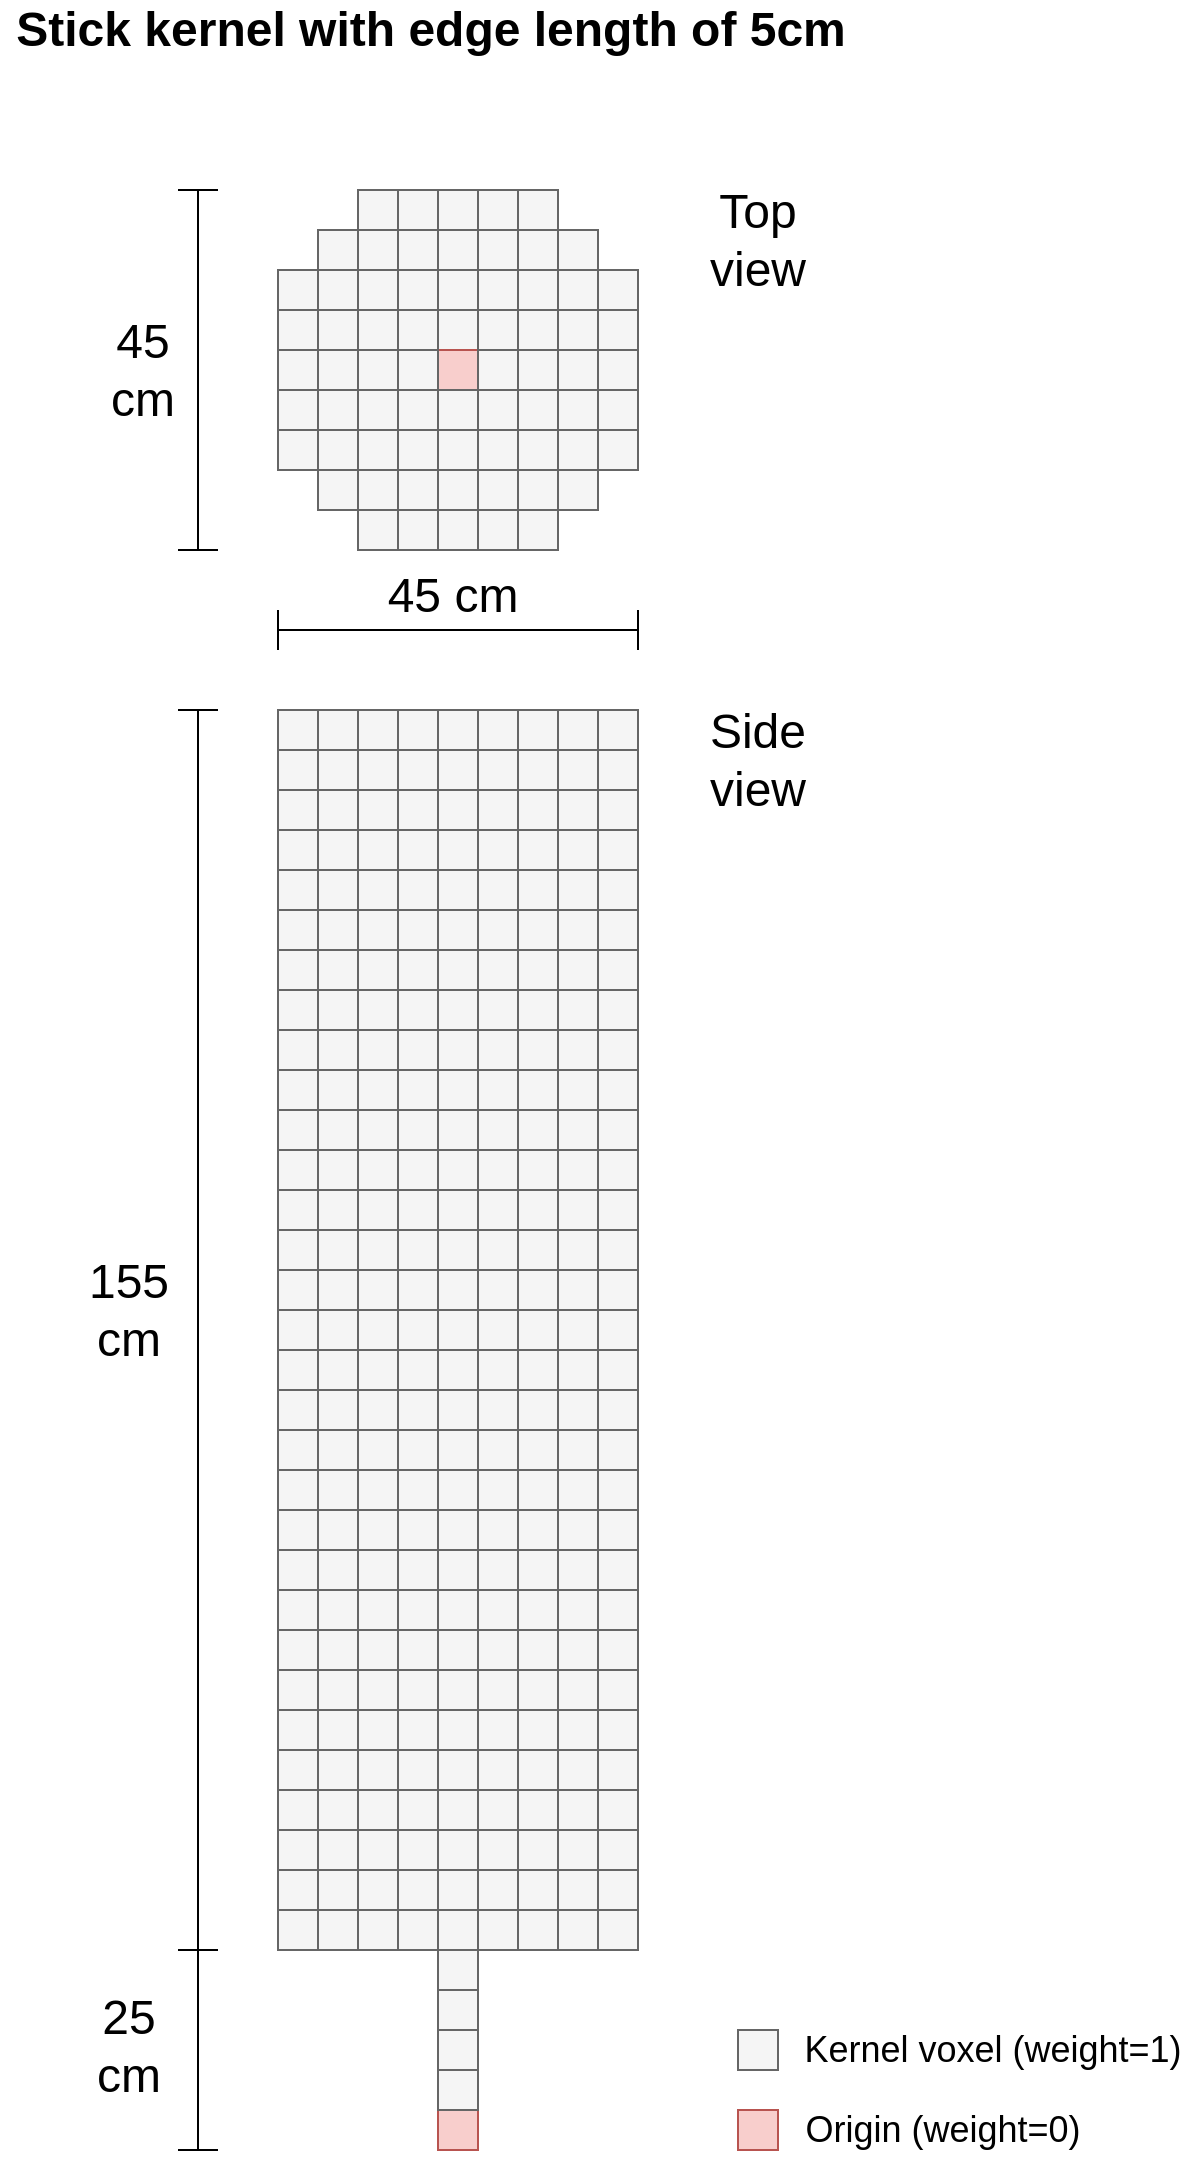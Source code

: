<mxfile>
    <diagram id="UqT5-EwhZZ4PTnZHh0hD" name="Page-1">
        <mxGraphModel dx="2186" dy="1410" grid="1" gridSize="10" guides="1" tooltips="1" connect="1" arrows="1" fold="1" page="1" pageScale="1" pageWidth="827" pageHeight="1169" math="0" shadow="0">
            <root>
                <mxCell id="0"/>
                <mxCell id="1" parent="0"/>
                <mxCell id="20" value="" style="group;fillColor=#f5f5f5;fontColor=#333333;strokeColor=#666666;" parent="1" vertex="1" connectable="0">
                    <mxGeometry x="315" y="977" width="180" height="20" as="geometry"/>
                </mxCell>
                <mxCell id="21" value="" style="rounded=0;whiteSpace=wrap;html=1;fillColor=#f5f5f5;fontColor=#333333;strokeColor=#666666;" parent="20" vertex="1">
                    <mxGeometry x="100" width="20" height="20" as="geometry"/>
                </mxCell>
                <mxCell id="22" value="" style="rounded=0;whiteSpace=wrap;html=1;fillColor=#f5f5f5;fontColor=#333333;strokeColor=#666666;" parent="20" vertex="1">
                    <mxGeometry x="80" width="20" height="20" as="geometry"/>
                </mxCell>
                <mxCell id="23" value="" style="rounded=0;whiteSpace=wrap;html=1;fillColor=#f5f5f5;fontColor=#333333;strokeColor=#666666;" parent="20" vertex="1">
                    <mxGeometry x="120" width="20" height="20" as="geometry"/>
                </mxCell>
                <mxCell id="24" value="" style="rounded=0;whiteSpace=wrap;html=1;fillColor=#f5f5f5;fontColor=#333333;strokeColor=#666666;" parent="20" vertex="1">
                    <mxGeometry x="140" width="20" height="20" as="geometry"/>
                </mxCell>
                <mxCell id="25" value="" style="rounded=0;whiteSpace=wrap;html=1;fillColor=#f5f5f5;fontColor=#333333;strokeColor=#666666;" parent="20" vertex="1">
                    <mxGeometry x="160" width="20" height="20" as="geometry"/>
                </mxCell>
                <mxCell id="26" value="" style="rounded=0;whiteSpace=wrap;html=1;fillColor=#f5f5f5;fontColor=#333333;strokeColor=#666666;" parent="20" vertex="1">
                    <mxGeometry x="40" width="20" height="20" as="geometry"/>
                </mxCell>
                <mxCell id="27" value="" style="rounded=0;whiteSpace=wrap;html=1;fillColor=#f5f5f5;fontColor=#333333;strokeColor=#666666;" parent="20" vertex="1">
                    <mxGeometry x="60" width="20" height="20" as="geometry"/>
                </mxCell>
                <mxCell id="28" value="" style="rounded=0;whiteSpace=wrap;html=1;fillColor=#f5f5f5;fontColor=#333333;strokeColor=#666666;" parent="20" vertex="1">
                    <mxGeometry width="20" height="20" as="geometry"/>
                </mxCell>
                <mxCell id="29" value="" style="rounded=0;whiteSpace=wrap;html=1;fillColor=#f5f5f5;fontColor=#333333;strokeColor=#666666;" parent="20" vertex="1">
                    <mxGeometry x="20" width="20" height="20" as="geometry"/>
                </mxCell>
                <mxCell id="30" value="" style="group;fillColor=#f5f5f5;fontColor=#333333;strokeColor=#666666;" parent="1" vertex="1" connectable="0">
                    <mxGeometry x="315" y="957" width="180" height="20" as="geometry"/>
                </mxCell>
                <mxCell id="31" value="" style="rounded=0;whiteSpace=wrap;html=1;fillColor=#f5f5f5;fontColor=#333333;strokeColor=#666666;" parent="30" vertex="1">
                    <mxGeometry x="100" width="20" height="20" as="geometry"/>
                </mxCell>
                <mxCell id="32" value="" style="rounded=0;whiteSpace=wrap;html=1;fillColor=#f5f5f5;fontColor=#333333;strokeColor=#666666;" parent="30" vertex="1">
                    <mxGeometry x="80" width="20" height="20" as="geometry"/>
                </mxCell>
                <mxCell id="33" value="" style="rounded=0;whiteSpace=wrap;html=1;fillColor=#f5f5f5;fontColor=#333333;strokeColor=#666666;" parent="30" vertex="1">
                    <mxGeometry x="120" width="20" height="20" as="geometry"/>
                </mxCell>
                <mxCell id="34" value="" style="rounded=0;whiteSpace=wrap;html=1;fillColor=#f5f5f5;fontColor=#333333;strokeColor=#666666;" parent="30" vertex="1">
                    <mxGeometry x="140" width="20" height="20" as="geometry"/>
                </mxCell>
                <mxCell id="35" value="" style="rounded=0;whiteSpace=wrap;html=1;fillColor=#f5f5f5;fontColor=#333333;strokeColor=#666666;" parent="30" vertex="1">
                    <mxGeometry x="160" width="20" height="20" as="geometry"/>
                </mxCell>
                <mxCell id="36" value="" style="rounded=0;whiteSpace=wrap;html=1;fillColor=#f5f5f5;fontColor=#333333;strokeColor=#666666;" parent="30" vertex="1">
                    <mxGeometry x="40" width="20" height="20" as="geometry"/>
                </mxCell>
                <mxCell id="37" value="" style="rounded=0;whiteSpace=wrap;html=1;fillColor=#f5f5f5;fontColor=#333333;strokeColor=#666666;" parent="30" vertex="1">
                    <mxGeometry x="60" width="20" height="20" as="geometry"/>
                </mxCell>
                <mxCell id="38" value="" style="rounded=0;whiteSpace=wrap;html=1;fillColor=#f5f5f5;fontColor=#333333;strokeColor=#666666;" parent="30" vertex="1">
                    <mxGeometry width="20" height="20" as="geometry"/>
                </mxCell>
                <mxCell id="39" value="" style="rounded=0;whiteSpace=wrap;html=1;fillColor=#f5f5f5;fontColor=#333333;strokeColor=#666666;" parent="30" vertex="1">
                    <mxGeometry x="20" width="20" height="20" as="geometry"/>
                </mxCell>
                <mxCell id="40" value="" style="group;fillColor=#f5f5f5;fontColor=#333333;strokeColor=#666666;" parent="1" vertex="1" connectable="0">
                    <mxGeometry x="315" y="937" width="180" height="20" as="geometry"/>
                </mxCell>
                <mxCell id="41" value="" style="rounded=0;whiteSpace=wrap;html=1;fillColor=#f5f5f5;fontColor=#333333;strokeColor=#666666;" parent="40" vertex="1">
                    <mxGeometry x="100" width="20" height="20" as="geometry"/>
                </mxCell>
                <mxCell id="42" value="" style="rounded=0;whiteSpace=wrap;html=1;fillColor=#f5f5f5;fontColor=#333333;strokeColor=#666666;" parent="40" vertex="1">
                    <mxGeometry x="80" width="20" height="20" as="geometry"/>
                </mxCell>
                <mxCell id="43" value="" style="rounded=0;whiteSpace=wrap;html=1;fillColor=#f5f5f5;fontColor=#333333;strokeColor=#666666;" parent="40" vertex="1">
                    <mxGeometry x="120" width="20" height="20" as="geometry"/>
                </mxCell>
                <mxCell id="44" value="" style="rounded=0;whiteSpace=wrap;html=1;fillColor=#f5f5f5;fontColor=#333333;strokeColor=#666666;" parent="40" vertex="1">
                    <mxGeometry x="140" width="20" height="20" as="geometry"/>
                </mxCell>
                <mxCell id="45" value="" style="rounded=0;whiteSpace=wrap;html=1;fillColor=#f5f5f5;fontColor=#333333;strokeColor=#666666;" parent="40" vertex="1">
                    <mxGeometry x="160" width="20" height="20" as="geometry"/>
                </mxCell>
                <mxCell id="46" value="" style="rounded=0;whiteSpace=wrap;html=1;fillColor=#f5f5f5;fontColor=#333333;strokeColor=#666666;" parent="40" vertex="1">
                    <mxGeometry x="40" width="20" height="20" as="geometry"/>
                </mxCell>
                <mxCell id="47" value="" style="rounded=0;whiteSpace=wrap;html=1;fillColor=#f5f5f5;fontColor=#333333;strokeColor=#666666;" parent="40" vertex="1">
                    <mxGeometry x="60" width="20" height="20" as="geometry"/>
                </mxCell>
                <mxCell id="48" value="" style="rounded=0;whiteSpace=wrap;html=1;fillColor=#f5f5f5;fontColor=#333333;strokeColor=#666666;" parent="40" vertex="1">
                    <mxGeometry width="20" height="20" as="geometry"/>
                </mxCell>
                <mxCell id="49" value="" style="rounded=0;whiteSpace=wrap;html=1;fillColor=#f5f5f5;fontColor=#333333;strokeColor=#666666;" parent="40" vertex="1">
                    <mxGeometry x="20" width="20" height="20" as="geometry"/>
                </mxCell>
                <mxCell id="50" value="" style="group;fillColor=#f5f5f5;fontColor=#333333;strokeColor=#666666;" parent="1" vertex="1" connectable="0">
                    <mxGeometry x="315" y="917" width="180" height="20" as="geometry"/>
                </mxCell>
                <mxCell id="51" value="" style="rounded=0;whiteSpace=wrap;html=1;fillColor=#f5f5f5;fontColor=#333333;strokeColor=#666666;" parent="50" vertex="1">
                    <mxGeometry x="100" width="20" height="20" as="geometry"/>
                </mxCell>
                <mxCell id="52" value="" style="rounded=0;whiteSpace=wrap;html=1;fillColor=#f5f5f5;fontColor=#333333;strokeColor=#666666;" parent="50" vertex="1">
                    <mxGeometry x="80" width="20" height="20" as="geometry"/>
                </mxCell>
                <mxCell id="53" value="" style="rounded=0;whiteSpace=wrap;html=1;fillColor=#f5f5f5;fontColor=#333333;strokeColor=#666666;" parent="50" vertex="1">
                    <mxGeometry x="120" width="20" height="20" as="geometry"/>
                </mxCell>
                <mxCell id="54" value="" style="rounded=0;whiteSpace=wrap;html=1;fillColor=#f5f5f5;fontColor=#333333;strokeColor=#666666;" parent="50" vertex="1">
                    <mxGeometry x="140" width="20" height="20" as="geometry"/>
                </mxCell>
                <mxCell id="55" value="" style="rounded=0;whiteSpace=wrap;html=1;fillColor=#f5f5f5;fontColor=#333333;strokeColor=#666666;" parent="50" vertex="1">
                    <mxGeometry x="160" width="20" height="20" as="geometry"/>
                </mxCell>
                <mxCell id="56" value="" style="rounded=0;whiteSpace=wrap;html=1;fillColor=#f5f5f5;fontColor=#333333;strokeColor=#666666;" parent="50" vertex="1">
                    <mxGeometry x="40" width="20" height="20" as="geometry"/>
                </mxCell>
                <mxCell id="57" value="" style="rounded=0;whiteSpace=wrap;html=1;fillColor=#f5f5f5;fontColor=#333333;strokeColor=#666666;" parent="50" vertex="1">
                    <mxGeometry x="60" width="20" height="20" as="geometry"/>
                </mxCell>
                <mxCell id="58" value="" style="rounded=0;whiteSpace=wrap;html=1;fillColor=#f5f5f5;fontColor=#333333;strokeColor=#666666;" parent="50" vertex="1">
                    <mxGeometry width="20" height="20" as="geometry"/>
                </mxCell>
                <mxCell id="59" value="" style="rounded=0;whiteSpace=wrap;html=1;fillColor=#f5f5f5;fontColor=#333333;strokeColor=#666666;" parent="50" vertex="1">
                    <mxGeometry x="20" width="20" height="20" as="geometry"/>
                </mxCell>
                <mxCell id="60" value="" style="group;fillColor=#f5f5f5;fontColor=#333333;strokeColor=#666666;" parent="1" vertex="1" connectable="0">
                    <mxGeometry x="315" y="897" width="180" height="20" as="geometry"/>
                </mxCell>
                <mxCell id="61" value="" style="rounded=0;whiteSpace=wrap;html=1;fillColor=#f5f5f5;fontColor=#333333;strokeColor=#666666;" parent="60" vertex="1">
                    <mxGeometry x="100" width="20" height="20" as="geometry"/>
                </mxCell>
                <mxCell id="62" value="" style="rounded=0;whiteSpace=wrap;html=1;fillColor=#f5f5f5;fontColor=#333333;strokeColor=#666666;" parent="60" vertex="1">
                    <mxGeometry x="80" width="20" height="20" as="geometry"/>
                </mxCell>
                <mxCell id="63" value="" style="rounded=0;whiteSpace=wrap;html=1;fillColor=#f5f5f5;fontColor=#333333;strokeColor=#666666;" parent="60" vertex="1">
                    <mxGeometry x="120" width="20" height="20" as="geometry"/>
                </mxCell>
                <mxCell id="64" value="" style="rounded=0;whiteSpace=wrap;html=1;fillColor=#f5f5f5;fontColor=#333333;strokeColor=#666666;" parent="60" vertex="1">
                    <mxGeometry x="140" width="20" height="20" as="geometry"/>
                </mxCell>
                <mxCell id="65" value="" style="rounded=0;whiteSpace=wrap;html=1;fillColor=#f5f5f5;fontColor=#333333;strokeColor=#666666;" parent="60" vertex="1">
                    <mxGeometry x="160" width="20" height="20" as="geometry"/>
                </mxCell>
                <mxCell id="66" value="" style="rounded=0;whiteSpace=wrap;html=1;fillColor=#f5f5f5;fontColor=#333333;strokeColor=#666666;" parent="60" vertex="1">
                    <mxGeometry x="40" width="20" height="20" as="geometry"/>
                </mxCell>
                <mxCell id="67" value="" style="rounded=0;whiteSpace=wrap;html=1;fillColor=#f5f5f5;fontColor=#333333;strokeColor=#666666;" parent="60" vertex="1">
                    <mxGeometry x="60" width="20" height="20" as="geometry"/>
                </mxCell>
                <mxCell id="68" value="" style="rounded=0;whiteSpace=wrap;html=1;fillColor=#f5f5f5;fontColor=#333333;strokeColor=#666666;" parent="60" vertex="1">
                    <mxGeometry width="20" height="20" as="geometry"/>
                </mxCell>
                <mxCell id="69" value="" style="rounded=0;whiteSpace=wrap;html=1;fillColor=#f5f5f5;fontColor=#333333;strokeColor=#666666;" parent="60" vertex="1">
                    <mxGeometry x="20" width="20" height="20" as="geometry"/>
                </mxCell>
                <mxCell id="70" value="" style="group;fillColor=#f5f5f5;fontColor=#333333;strokeColor=#666666;" parent="1" vertex="1" connectable="0">
                    <mxGeometry x="315" y="877" width="180" height="20" as="geometry"/>
                </mxCell>
                <mxCell id="71" value="" style="rounded=0;whiteSpace=wrap;html=1;fillColor=#f5f5f5;fontColor=#333333;strokeColor=#666666;" parent="70" vertex="1">
                    <mxGeometry x="100" width="20" height="20" as="geometry"/>
                </mxCell>
                <mxCell id="72" value="" style="rounded=0;whiteSpace=wrap;html=1;fillColor=#f5f5f5;fontColor=#333333;strokeColor=#666666;" parent="70" vertex="1">
                    <mxGeometry x="80" width="20" height="20" as="geometry"/>
                </mxCell>
                <mxCell id="73" value="" style="rounded=0;whiteSpace=wrap;html=1;fillColor=#f5f5f5;fontColor=#333333;strokeColor=#666666;" parent="70" vertex="1">
                    <mxGeometry x="120" width="20" height="20" as="geometry"/>
                </mxCell>
                <mxCell id="74" value="" style="rounded=0;whiteSpace=wrap;html=1;fillColor=#f5f5f5;fontColor=#333333;strokeColor=#666666;" parent="70" vertex="1">
                    <mxGeometry x="140" width="20" height="20" as="geometry"/>
                </mxCell>
                <mxCell id="75" value="" style="rounded=0;whiteSpace=wrap;html=1;fillColor=#f5f5f5;fontColor=#333333;strokeColor=#666666;" parent="70" vertex="1">
                    <mxGeometry x="160" width="20" height="20" as="geometry"/>
                </mxCell>
                <mxCell id="76" value="" style="rounded=0;whiteSpace=wrap;html=1;fillColor=#f5f5f5;fontColor=#333333;strokeColor=#666666;" parent="70" vertex="1">
                    <mxGeometry x="40" width="20" height="20" as="geometry"/>
                </mxCell>
                <mxCell id="77" value="" style="rounded=0;whiteSpace=wrap;html=1;fillColor=#f5f5f5;fontColor=#333333;strokeColor=#666666;" parent="70" vertex="1">
                    <mxGeometry x="60" width="20" height="20" as="geometry"/>
                </mxCell>
                <mxCell id="78" value="" style="rounded=0;whiteSpace=wrap;html=1;fillColor=#f5f5f5;fontColor=#333333;strokeColor=#666666;" parent="70" vertex="1">
                    <mxGeometry width="20" height="20" as="geometry"/>
                </mxCell>
                <mxCell id="79" value="" style="rounded=0;whiteSpace=wrap;html=1;fillColor=#f5f5f5;fontColor=#333333;strokeColor=#666666;" parent="70" vertex="1">
                    <mxGeometry x="20" width="20" height="20" as="geometry"/>
                </mxCell>
                <mxCell id="80" value="" style="group;fillColor=#f5f5f5;fontColor=#333333;strokeColor=#666666;" parent="1" vertex="1" connectable="0">
                    <mxGeometry x="315" y="857" width="180" height="20" as="geometry"/>
                </mxCell>
                <mxCell id="81" value="" style="rounded=0;whiteSpace=wrap;html=1;fillColor=#f5f5f5;fontColor=#333333;strokeColor=#666666;" parent="80" vertex="1">
                    <mxGeometry x="100" width="20" height="20" as="geometry"/>
                </mxCell>
                <mxCell id="82" value="" style="rounded=0;whiteSpace=wrap;html=1;fillColor=#f5f5f5;fontColor=#333333;strokeColor=#666666;" parent="80" vertex="1">
                    <mxGeometry x="80" width="20" height="20" as="geometry"/>
                </mxCell>
                <mxCell id="83" value="" style="rounded=0;whiteSpace=wrap;html=1;fillColor=#f5f5f5;fontColor=#333333;strokeColor=#666666;" parent="80" vertex="1">
                    <mxGeometry x="120" width="20" height="20" as="geometry"/>
                </mxCell>
                <mxCell id="84" value="" style="rounded=0;whiteSpace=wrap;html=1;fillColor=#f5f5f5;fontColor=#333333;strokeColor=#666666;" parent="80" vertex="1">
                    <mxGeometry x="140" width="20" height="20" as="geometry"/>
                </mxCell>
                <mxCell id="85" value="" style="rounded=0;whiteSpace=wrap;html=1;fillColor=#f5f5f5;fontColor=#333333;strokeColor=#666666;" parent="80" vertex="1">
                    <mxGeometry x="160" width="20" height="20" as="geometry"/>
                </mxCell>
                <mxCell id="86" value="" style="rounded=0;whiteSpace=wrap;html=1;fillColor=#f5f5f5;fontColor=#333333;strokeColor=#666666;" parent="80" vertex="1">
                    <mxGeometry x="40" width="20" height="20" as="geometry"/>
                </mxCell>
                <mxCell id="87" value="" style="rounded=0;whiteSpace=wrap;html=1;fillColor=#f5f5f5;fontColor=#333333;strokeColor=#666666;" parent="80" vertex="1">
                    <mxGeometry x="60" width="20" height="20" as="geometry"/>
                </mxCell>
                <mxCell id="88" value="" style="rounded=0;whiteSpace=wrap;html=1;fillColor=#f5f5f5;fontColor=#333333;strokeColor=#666666;" parent="80" vertex="1">
                    <mxGeometry width="20" height="20" as="geometry"/>
                </mxCell>
                <mxCell id="89" value="" style="rounded=0;whiteSpace=wrap;html=1;fillColor=#f5f5f5;fontColor=#333333;strokeColor=#666666;" parent="80" vertex="1">
                    <mxGeometry x="20" width="20" height="20" as="geometry"/>
                </mxCell>
                <mxCell id="90" value="" style="group;fillColor=#f5f5f5;fontColor=#333333;strokeColor=#666666;" parent="1" vertex="1" connectable="0">
                    <mxGeometry x="315" y="837" width="180" height="20" as="geometry"/>
                </mxCell>
                <mxCell id="91" value="" style="rounded=0;whiteSpace=wrap;html=1;fillColor=#f5f5f5;fontColor=#333333;strokeColor=#666666;" parent="90" vertex="1">
                    <mxGeometry x="100" width="20" height="20" as="geometry"/>
                </mxCell>
                <mxCell id="92" value="" style="rounded=0;whiteSpace=wrap;html=1;fillColor=#f5f5f5;fontColor=#333333;strokeColor=#666666;" parent="90" vertex="1">
                    <mxGeometry x="80" width="20" height="20" as="geometry"/>
                </mxCell>
                <mxCell id="93" value="" style="rounded=0;whiteSpace=wrap;html=1;fillColor=#f5f5f5;fontColor=#333333;strokeColor=#666666;" parent="90" vertex="1">
                    <mxGeometry x="120" width="20" height="20" as="geometry"/>
                </mxCell>
                <mxCell id="94" value="" style="rounded=0;whiteSpace=wrap;html=1;fillColor=#f5f5f5;fontColor=#333333;strokeColor=#666666;" parent="90" vertex="1">
                    <mxGeometry x="140" width="20" height="20" as="geometry"/>
                </mxCell>
                <mxCell id="95" value="" style="rounded=0;whiteSpace=wrap;html=1;fillColor=#f5f5f5;fontColor=#333333;strokeColor=#666666;" parent="90" vertex="1">
                    <mxGeometry x="160" width="20" height="20" as="geometry"/>
                </mxCell>
                <mxCell id="96" value="" style="rounded=0;whiteSpace=wrap;html=1;fillColor=#f5f5f5;fontColor=#333333;strokeColor=#666666;" parent="90" vertex="1">
                    <mxGeometry x="40" width="20" height="20" as="geometry"/>
                </mxCell>
                <mxCell id="97" value="" style="rounded=0;whiteSpace=wrap;html=1;fillColor=#f5f5f5;fontColor=#333333;strokeColor=#666666;" parent="90" vertex="1">
                    <mxGeometry x="60" width="20" height="20" as="geometry"/>
                </mxCell>
                <mxCell id="98" value="" style="rounded=0;whiteSpace=wrap;html=1;fillColor=#f5f5f5;fontColor=#333333;strokeColor=#666666;" parent="90" vertex="1">
                    <mxGeometry width="20" height="20" as="geometry"/>
                </mxCell>
                <mxCell id="99" value="" style="rounded=0;whiteSpace=wrap;html=1;fillColor=#f5f5f5;fontColor=#333333;strokeColor=#666666;" parent="90" vertex="1">
                    <mxGeometry x="20" width="20" height="20" as="geometry"/>
                </mxCell>
                <mxCell id="100" value="" style="group;fillColor=#f5f5f5;fontColor=#333333;strokeColor=#666666;" parent="1" vertex="1" connectable="0">
                    <mxGeometry x="315" y="817" width="180" height="20" as="geometry"/>
                </mxCell>
                <mxCell id="101" value="" style="rounded=0;whiteSpace=wrap;html=1;fillColor=#f5f5f5;fontColor=#333333;strokeColor=#666666;" parent="100" vertex="1">
                    <mxGeometry x="100" width="20" height="20" as="geometry"/>
                </mxCell>
                <mxCell id="102" value="" style="rounded=0;whiteSpace=wrap;html=1;fillColor=#f5f5f5;fontColor=#333333;strokeColor=#666666;" parent="100" vertex="1">
                    <mxGeometry x="80" width="20" height="20" as="geometry"/>
                </mxCell>
                <mxCell id="103" value="" style="rounded=0;whiteSpace=wrap;html=1;fillColor=#f5f5f5;fontColor=#333333;strokeColor=#666666;" parent="100" vertex="1">
                    <mxGeometry x="120" width="20" height="20" as="geometry"/>
                </mxCell>
                <mxCell id="104" value="" style="rounded=0;whiteSpace=wrap;html=1;fillColor=#f5f5f5;fontColor=#333333;strokeColor=#666666;" parent="100" vertex="1">
                    <mxGeometry x="140" width="20" height="20" as="geometry"/>
                </mxCell>
                <mxCell id="105" value="" style="rounded=0;whiteSpace=wrap;html=1;fillColor=#f5f5f5;fontColor=#333333;strokeColor=#666666;" parent="100" vertex="1">
                    <mxGeometry x="160" width="20" height="20" as="geometry"/>
                </mxCell>
                <mxCell id="106" value="" style="rounded=0;whiteSpace=wrap;html=1;fillColor=#f5f5f5;fontColor=#333333;strokeColor=#666666;" parent="100" vertex="1">
                    <mxGeometry x="40" width="20" height="20" as="geometry"/>
                </mxCell>
                <mxCell id="107" value="" style="rounded=0;whiteSpace=wrap;html=1;fillColor=#f5f5f5;fontColor=#333333;strokeColor=#666666;" parent="100" vertex="1">
                    <mxGeometry x="60" width="20" height="20" as="geometry"/>
                </mxCell>
                <mxCell id="108" value="" style="rounded=0;whiteSpace=wrap;html=1;fillColor=#f5f5f5;fontColor=#333333;strokeColor=#666666;" parent="100" vertex="1">
                    <mxGeometry width="20" height="20" as="geometry"/>
                </mxCell>
                <mxCell id="109" value="" style="rounded=0;whiteSpace=wrap;html=1;fillColor=#f5f5f5;fontColor=#333333;strokeColor=#666666;" parent="100" vertex="1">
                    <mxGeometry x="20" width="20" height="20" as="geometry"/>
                </mxCell>
                <mxCell id="110" value="" style="group;fillColor=#f5f5f5;fontColor=#333333;strokeColor=#666666;" parent="1" vertex="1" connectable="0">
                    <mxGeometry x="315" y="797" width="180" height="20" as="geometry"/>
                </mxCell>
                <mxCell id="111" value="" style="rounded=0;whiteSpace=wrap;html=1;fillColor=#f5f5f5;fontColor=#333333;strokeColor=#666666;" parent="110" vertex="1">
                    <mxGeometry x="100" width="20" height="20" as="geometry"/>
                </mxCell>
                <mxCell id="112" value="" style="rounded=0;whiteSpace=wrap;html=1;fillColor=#f5f5f5;fontColor=#333333;strokeColor=#666666;" parent="110" vertex="1">
                    <mxGeometry x="80" width="20" height="20" as="geometry"/>
                </mxCell>
                <mxCell id="113" value="" style="rounded=0;whiteSpace=wrap;html=1;fillColor=#f5f5f5;fontColor=#333333;strokeColor=#666666;" parent="110" vertex="1">
                    <mxGeometry x="120" width="20" height="20" as="geometry"/>
                </mxCell>
                <mxCell id="114" value="" style="rounded=0;whiteSpace=wrap;html=1;fillColor=#f5f5f5;fontColor=#333333;strokeColor=#666666;" parent="110" vertex="1">
                    <mxGeometry x="140" width="20" height="20" as="geometry"/>
                </mxCell>
                <mxCell id="115" value="" style="rounded=0;whiteSpace=wrap;html=1;fillColor=#f5f5f5;fontColor=#333333;strokeColor=#666666;" parent="110" vertex="1">
                    <mxGeometry x="160" width="20" height="20" as="geometry"/>
                </mxCell>
                <mxCell id="116" value="" style="rounded=0;whiteSpace=wrap;html=1;fillColor=#f5f5f5;fontColor=#333333;strokeColor=#666666;" parent="110" vertex="1">
                    <mxGeometry x="40" width="20" height="20" as="geometry"/>
                </mxCell>
                <mxCell id="117" value="" style="rounded=0;whiteSpace=wrap;html=1;fillColor=#f5f5f5;fontColor=#333333;strokeColor=#666666;" parent="110" vertex="1">
                    <mxGeometry x="60" width="20" height="20" as="geometry"/>
                </mxCell>
                <mxCell id="118" value="" style="rounded=0;whiteSpace=wrap;html=1;fillColor=#f5f5f5;fontColor=#333333;strokeColor=#666666;" parent="110" vertex="1">
                    <mxGeometry width="20" height="20" as="geometry"/>
                </mxCell>
                <mxCell id="119" value="" style="rounded=0;whiteSpace=wrap;html=1;fillColor=#f5f5f5;fontColor=#333333;strokeColor=#666666;" parent="110" vertex="1">
                    <mxGeometry x="20" width="20" height="20" as="geometry"/>
                </mxCell>
                <mxCell id="120" value="" style="group;fillColor=#f5f5f5;fontColor=#333333;strokeColor=#666666;" parent="1" vertex="1" connectable="0">
                    <mxGeometry x="315" y="777" width="180" height="20" as="geometry"/>
                </mxCell>
                <mxCell id="121" value="" style="rounded=0;whiteSpace=wrap;html=1;fillColor=#f5f5f5;fontColor=#333333;strokeColor=#666666;" parent="120" vertex="1">
                    <mxGeometry x="100" width="20" height="20" as="geometry"/>
                </mxCell>
                <mxCell id="122" value="" style="rounded=0;whiteSpace=wrap;html=1;fillColor=#f5f5f5;fontColor=#333333;strokeColor=#666666;" parent="120" vertex="1">
                    <mxGeometry x="80" width="20" height="20" as="geometry"/>
                </mxCell>
                <mxCell id="123" value="" style="rounded=0;whiteSpace=wrap;html=1;fillColor=#f5f5f5;fontColor=#333333;strokeColor=#666666;" parent="120" vertex="1">
                    <mxGeometry x="120" width="20" height="20" as="geometry"/>
                </mxCell>
                <mxCell id="124" value="" style="rounded=0;whiteSpace=wrap;html=1;fillColor=#f5f5f5;fontColor=#333333;strokeColor=#666666;" parent="120" vertex="1">
                    <mxGeometry x="140" width="20" height="20" as="geometry"/>
                </mxCell>
                <mxCell id="125" value="" style="rounded=0;whiteSpace=wrap;html=1;fillColor=#f5f5f5;fontColor=#333333;strokeColor=#666666;" parent="120" vertex="1">
                    <mxGeometry x="160" width="20" height="20" as="geometry"/>
                </mxCell>
                <mxCell id="126" value="" style="rounded=0;whiteSpace=wrap;html=1;fillColor=#f5f5f5;fontColor=#333333;strokeColor=#666666;" parent="120" vertex="1">
                    <mxGeometry x="40" width="20" height="20" as="geometry"/>
                </mxCell>
                <mxCell id="127" value="" style="rounded=0;whiteSpace=wrap;html=1;fillColor=#f5f5f5;fontColor=#333333;strokeColor=#666666;" parent="120" vertex="1">
                    <mxGeometry x="60" width="20" height="20" as="geometry"/>
                </mxCell>
                <mxCell id="128" value="" style="rounded=0;whiteSpace=wrap;html=1;fillColor=#f5f5f5;fontColor=#333333;strokeColor=#666666;" parent="120" vertex="1">
                    <mxGeometry width="20" height="20" as="geometry"/>
                </mxCell>
                <mxCell id="129" value="" style="rounded=0;whiteSpace=wrap;html=1;fillColor=#f5f5f5;fontColor=#333333;strokeColor=#666666;" parent="120" vertex="1">
                    <mxGeometry x="20" width="20" height="20" as="geometry"/>
                </mxCell>
                <mxCell id="130" value="" style="group;fillColor=#f5f5f5;fontColor=#333333;strokeColor=#666666;" parent="1" vertex="1" connectable="0">
                    <mxGeometry x="315" y="757" width="180" height="20" as="geometry"/>
                </mxCell>
                <mxCell id="131" value="" style="rounded=0;whiteSpace=wrap;html=1;fillColor=#f5f5f5;fontColor=#333333;strokeColor=#666666;" parent="130" vertex="1">
                    <mxGeometry x="100" width="20" height="20" as="geometry"/>
                </mxCell>
                <mxCell id="132" value="" style="rounded=0;whiteSpace=wrap;html=1;fillColor=#f5f5f5;fontColor=#333333;strokeColor=#666666;" parent="130" vertex="1">
                    <mxGeometry x="80" width="20" height="20" as="geometry"/>
                </mxCell>
                <mxCell id="133" value="" style="rounded=0;whiteSpace=wrap;html=1;fillColor=#f5f5f5;fontColor=#333333;strokeColor=#666666;" parent="130" vertex="1">
                    <mxGeometry x="120" width="20" height="20" as="geometry"/>
                </mxCell>
                <mxCell id="134" value="" style="rounded=0;whiteSpace=wrap;html=1;fillColor=#f5f5f5;fontColor=#333333;strokeColor=#666666;" parent="130" vertex="1">
                    <mxGeometry x="140" width="20" height="20" as="geometry"/>
                </mxCell>
                <mxCell id="135" value="" style="rounded=0;whiteSpace=wrap;html=1;fillColor=#f5f5f5;fontColor=#333333;strokeColor=#666666;" parent="130" vertex="1">
                    <mxGeometry x="160" width="20" height="20" as="geometry"/>
                </mxCell>
                <mxCell id="136" value="" style="rounded=0;whiteSpace=wrap;html=1;fillColor=#f5f5f5;fontColor=#333333;strokeColor=#666666;" parent="130" vertex="1">
                    <mxGeometry x="40" width="20" height="20" as="geometry"/>
                </mxCell>
                <mxCell id="137" value="" style="rounded=0;whiteSpace=wrap;html=1;fillColor=#f5f5f5;fontColor=#333333;strokeColor=#666666;" parent="130" vertex="1">
                    <mxGeometry x="60" width="20" height="20" as="geometry"/>
                </mxCell>
                <mxCell id="138" value="" style="rounded=0;whiteSpace=wrap;html=1;fillColor=#f5f5f5;fontColor=#333333;strokeColor=#666666;" parent="130" vertex="1">
                    <mxGeometry width="20" height="20" as="geometry"/>
                </mxCell>
                <mxCell id="139" value="" style="rounded=0;whiteSpace=wrap;html=1;fillColor=#f5f5f5;fontColor=#333333;strokeColor=#666666;" parent="130" vertex="1">
                    <mxGeometry x="20" width="20" height="20" as="geometry"/>
                </mxCell>
                <mxCell id="140" value="" style="group;fillColor=#f5f5f5;fontColor=#333333;strokeColor=#666666;" parent="1" vertex="1" connectable="0">
                    <mxGeometry x="315" y="737" width="180" height="20" as="geometry"/>
                </mxCell>
                <mxCell id="141" value="" style="rounded=0;whiteSpace=wrap;html=1;fillColor=#f5f5f5;fontColor=#333333;strokeColor=#666666;" parent="140" vertex="1">
                    <mxGeometry x="100" width="20" height="20" as="geometry"/>
                </mxCell>
                <mxCell id="142" value="" style="rounded=0;whiteSpace=wrap;html=1;fillColor=#f5f5f5;fontColor=#333333;strokeColor=#666666;" parent="140" vertex="1">
                    <mxGeometry x="80" width="20" height="20" as="geometry"/>
                </mxCell>
                <mxCell id="143" value="" style="rounded=0;whiteSpace=wrap;html=1;fillColor=#f5f5f5;fontColor=#333333;strokeColor=#666666;" parent="140" vertex="1">
                    <mxGeometry x="120" width="20" height="20" as="geometry"/>
                </mxCell>
                <mxCell id="144" value="" style="rounded=0;whiteSpace=wrap;html=1;fillColor=#f5f5f5;fontColor=#333333;strokeColor=#666666;" parent="140" vertex="1">
                    <mxGeometry x="140" width="20" height="20" as="geometry"/>
                </mxCell>
                <mxCell id="145" value="" style="rounded=0;whiteSpace=wrap;html=1;fillColor=#f5f5f5;fontColor=#333333;strokeColor=#666666;" parent="140" vertex="1">
                    <mxGeometry x="160" width="20" height="20" as="geometry"/>
                </mxCell>
                <mxCell id="146" value="" style="rounded=0;whiteSpace=wrap;html=1;fillColor=#f5f5f5;fontColor=#333333;strokeColor=#666666;" parent="140" vertex="1">
                    <mxGeometry x="40" width="20" height="20" as="geometry"/>
                </mxCell>
                <mxCell id="147" value="" style="rounded=0;whiteSpace=wrap;html=1;fillColor=#f5f5f5;fontColor=#333333;strokeColor=#666666;" parent="140" vertex="1">
                    <mxGeometry x="60" width="20" height="20" as="geometry"/>
                </mxCell>
                <mxCell id="148" value="" style="rounded=0;whiteSpace=wrap;html=1;fillColor=#f5f5f5;fontColor=#333333;strokeColor=#666666;" parent="140" vertex="1">
                    <mxGeometry width="20" height="20" as="geometry"/>
                </mxCell>
                <mxCell id="149" value="" style="rounded=0;whiteSpace=wrap;html=1;fillColor=#f5f5f5;fontColor=#333333;strokeColor=#666666;" parent="140" vertex="1">
                    <mxGeometry x="20" width="20" height="20" as="geometry"/>
                </mxCell>
                <mxCell id="150" value="" style="group;fillColor=#f5f5f5;fontColor=#333333;strokeColor=#666666;" parent="1" vertex="1" connectable="0">
                    <mxGeometry x="315" y="717" width="180" height="20" as="geometry"/>
                </mxCell>
                <mxCell id="151" value="" style="rounded=0;whiteSpace=wrap;html=1;fillColor=#f5f5f5;fontColor=#333333;strokeColor=#666666;" parent="150" vertex="1">
                    <mxGeometry x="100" width="20" height="20" as="geometry"/>
                </mxCell>
                <mxCell id="152" value="" style="rounded=0;whiteSpace=wrap;html=1;fillColor=#f5f5f5;fontColor=#333333;strokeColor=#666666;" parent="150" vertex="1">
                    <mxGeometry x="80" width="20" height="20" as="geometry"/>
                </mxCell>
                <mxCell id="153" value="" style="rounded=0;whiteSpace=wrap;html=1;fillColor=#f5f5f5;fontColor=#333333;strokeColor=#666666;" parent="150" vertex="1">
                    <mxGeometry x="120" width="20" height="20" as="geometry"/>
                </mxCell>
                <mxCell id="154" value="" style="rounded=0;whiteSpace=wrap;html=1;fillColor=#f5f5f5;fontColor=#333333;strokeColor=#666666;" parent="150" vertex="1">
                    <mxGeometry x="140" width="20" height="20" as="geometry"/>
                </mxCell>
                <mxCell id="155" value="" style="rounded=0;whiteSpace=wrap;html=1;fillColor=#f5f5f5;fontColor=#333333;strokeColor=#666666;" parent="150" vertex="1">
                    <mxGeometry x="160" width="20" height="20" as="geometry"/>
                </mxCell>
                <mxCell id="156" value="" style="rounded=0;whiteSpace=wrap;html=1;fillColor=#f5f5f5;fontColor=#333333;strokeColor=#666666;" parent="150" vertex="1">
                    <mxGeometry x="40" width="20" height="20" as="geometry"/>
                </mxCell>
                <mxCell id="157" value="" style="rounded=0;whiteSpace=wrap;html=1;fillColor=#f5f5f5;fontColor=#333333;strokeColor=#666666;" parent="150" vertex="1">
                    <mxGeometry x="60" width="20" height="20" as="geometry"/>
                </mxCell>
                <mxCell id="158" value="" style="rounded=0;whiteSpace=wrap;html=1;fillColor=#f5f5f5;fontColor=#333333;strokeColor=#666666;" parent="150" vertex="1">
                    <mxGeometry width="20" height="20" as="geometry"/>
                </mxCell>
                <mxCell id="159" value="" style="rounded=0;whiteSpace=wrap;html=1;fillColor=#f5f5f5;fontColor=#333333;strokeColor=#666666;" parent="150" vertex="1">
                    <mxGeometry x="20" width="20" height="20" as="geometry"/>
                </mxCell>
                <mxCell id="160" value="" style="group;fillColor=#f5f5f5;fontColor=#333333;strokeColor=#666666;" parent="1" vertex="1" connectable="0">
                    <mxGeometry x="315" y="697" width="180" height="20" as="geometry"/>
                </mxCell>
                <mxCell id="161" value="" style="rounded=0;whiteSpace=wrap;html=1;fillColor=#f5f5f5;fontColor=#333333;strokeColor=#666666;" parent="160" vertex="1">
                    <mxGeometry x="100" width="20" height="20" as="geometry"/>
                </mxCell>
                <mxCell id="162" value="" style="rounded=0;whiteSpace=wrap;html=1;fillColor=#f5f5f5;fontColor=#333333;strokeColor=#666666;" parent="160" vertex="1">
                    <mxGeometry x="80" width="20" height="20" as="geometry"/>
                </mxCell>
                <mxCell id="163" value="" style="rounded=0;whiteSpace=wrap;html=1;fillColor=#f5f5f5;fontColor=#333333;strokeColor=#666666;" parent="160" vertex="1">
                    <mxGeometry x="120" width="20" height="20" as="geometry"/>
                </mxCell>
                <mxCell id="164" value="" style="rounded=0;whiteSpace=wrap;html=1;fillColor=#f5f5f5;fontColor=#333333;strokeColor=#666666;" parent="160" vertex="1">
                    <mxGeometry x="140" width="20" height="20" as="geometry"/>
                </mxCell>
                <mxCell id="165" value="" style="rounded=0;whiteSpace=wrap;html=1;fillColor=#f5f5f5;fontColor=#333333;strokeColor=#666666;" parent="160" vertex="1">
                    <mxGeometry x="160" width="20" height="20" as="geometry"/>
                </mxCell>
                <mxCell id="166" value="" style="rounded=0;whiteSpace=wrap;html=1;fillColor=#f5f5f5;fontColor=#333333;strokeColor=#666666;" parent="160" vertex="1">
                    <mxGeometry x="40" width="20" height="20" as="geometry"/>
                </mxCell>
                <mxCell id="167" value="" style="rounded=0;whiteSpace=wrap;html=1;fillColor=#f5f5f5;fontColor=#333333;strokeColor=#666666;" parent="160" vertex="1">
                    <mxGeometry x="60" width="20" height="20" as="geometry"/>
                </mxCell>
                <mxCell id="168" value="" style="rounded=0;whiteSpace=wrap;html=1;fillColor=#f5f5f5;fontColor=#333333;strokeColor=#666666;" parent="160" vertex="1">
                    <mxGeometry width="20" height="20" as="geometry"/>
                </mxCell>
                <mxCell id="169" value="" style="rounded=0;whiteSpace=wrap;html=1;fillColor=#f5f5f5;fontColor=#333333;strokeColor=#666666;" parent="160" vertex="1">
                    <mxGeometry x="20" width="20" height="20" as="geometry"/>
                </mxCell>
                <mxCell id="170" value="" style="group;fillColor=#f5f5f5;fontColor=#333333;strokeColor=#666666;" parent="1" vertex="1" connectable="0">
                    <mxGeometry x="315" y="677" width="180" height="20" as="geometry"/>
                </mxCell>
                <mxCell id="171" value="" style="rounded=0;whiteSpace=wrap;html=1;fillColor=#f5f5f5;fontColor=#333333;strokeColor=#666666;" parent="170" vertex="1">
                    <mxGeometry x="100" width="20" height="20" as="geometry"/>
                </mxCell>
                <mxCell id="172" value="" style="rounded=0;whiteSpace=wrap;html=1;fillColor=#f5f5f5;fontColor=#333333;strokeColor=#666666;" parent="170" vertex="1">
                    <mxGeometry x="80" width="20" height="20" as="geometry"/>
                </mxCell>
                <mxCell id="173" value="" style="rounded=0;whiteSpace=wrap;html=1;fillColor=#f5f5f5;fontColor=#333333;strokeColor=#666666;" parent="170" vertex="1">
                    <mxGeometry x="120" width="20" height="20" as="geometry"/>
                </mxCell>
                <mxCell id="174" value="" style="rounded=0;whiteSpace=wrap;html=1;fillColor=#f5f5f5;fontColor=#333333;strokeColor=#666666;" parent="170" vertex="1">
                    <mxGeometry x="140" width="20" height="20" as="geometry"/>
                </mxCell>
                <mxCell id="175" value="" style="rounded=0;whiteSpace=wrap;html=1;fillColor=#f5f5f5;fontColor=#333333;strokeColor=#666666;" parent="170" vertex="1">
                    <mxGeometry x="160" width="20" height="20" as="geometry"/>
                </mxCell>
                <mxCell id="176" value="" style="rounded=0;whiteSpace=wrap;html=1;fillColor=#f5f5f5;fontColor=#333333;strokeColor=#666666;" parent="170" vertex="1">
                    <mxGeometry x="40" width="20" height="20" as="geometry"/>
                </mxCell>
                <mxCell id="177" value="" style="rounded=0;whiteSpace=wrap;html=1;fillColor=#f5f5f5;fontColor=#333333;strokeColor=#666666;" parent="170" vertex="1">
                    <mxGeometry x="60" width="20" height="20" as="geometry"/>
                </mxCell>
                <mxCell id="178" value="" style="rounded=0;whiteSpace=wrap;html=1;fillColor=#f5f5f5;fontColor=#333333;strokeColor=#666666;" parent="170" vertex="1">
                    <mxGeometry width="20" height="20" as="geometry"/>
                </mxCell>
                <mxCell id="179" value="" style="rounded=0;whiteSpace=wrap;html=1;fillColor=#f5f5f5;fontColor=#333333;strokeColor=#666666;" parent="170" vertex="1">
                    <mxGeometry x="20" width="20" height="20" as="geometry"/>
                </mxCell>
                <mxCell id="180" value="" style="group;fillColor=#f5f5f5;fontColor=#333333;strokeColor=#666666;" parent="1" vertex="1" connectable="0">
                    <mxGeometry x="315" y="657" width="180" height="20" as="geometry"/>
                </mxCell>
                <mxCell id="181" value="" style="rounded=0;whiteSpace=wrap;html=1;fillColor=#f5f5f5;fontColor=#333333;strokeColor=#666666;" parent="180" vertex="1">
                    <mxGeometry x="100" width="20" height="20" as="geometry"/>
                </mxCell>
                <mxCell id="182" value="" style="rounded=0;whiteSpace=wrap;html=1;fillColor=#f5f5f5;fontColor=#333333;strokeColor=#666666;" parent="180" vertex="1">
                    <mxGeometry x="80" width="20" height="20" as="geometry"/>
                </mxCell>
                <mxCell id="183" value="" style="rounded=0;whiteSpace=wrap;html=1;fillColor=#f5f5f5;fontColor=#333333;strokeColor=#666666;" parent="180" vertex="1">
                    <mxGeometry x="120" width="20" height="20" as="geometry"/>
                </mxCell>
                <mxCell id="184" value="" style="rounded=0;whiteSpace=wrap;html=1;fillColor=#f5f5f5;fontColor=#333333;strokeColor=#666666;" parent="180" vertex="1">
                    <mxGeometry x="140" width="20" height="20" as="geometry"/>
                </mxCell>
                <mxCell id="185" value="" style="rounded=0;whiteSpace=wrap;html=1;fillColor=#f5f5f5;fontColor=#333333;strokeColor=#666666;" parent="180" vertex="1">
                    <mxGeometry x="160" width="20" height="20" as="geometry"/>
                </mxCell>
                <mxCell id="186" value="" style="rounded=0;whiteSpace=wrap;html=1;fillColor=#f5f5f5;fontColor=#333333;strokeColor=#666666;" parent="180" vertex="1">
                    <mxGeometry x="40" width="20" height="20" as="geometry"/>
                </mxCell>
                <mxCell id="187" value="" style="rounded=0;whiteSpace=wrap;html=1;fillColor=#f5f5f5;fontColor=#333333;strokeColor=#666666;" parent="180" vertex="1">
                    <mxGeometry x="60" width="20" height="20" as="geometry"/>
                </mxCell>
                <mxCell id="188" value="" style="rounded=0;whiteSpace=wrap;html=1;fillColor=#f5f5f5;fontColor=#333333;strokeColor=#666666;" parent="180" vertex="1">
                    <mxGeometry width="20" height="20" as="geometry"/>
                </mxCell>
                <mxCell id="189" value="" style="rounded=0;whiteSpace=wrap;html=1;fillColor=#f5f5f5;fontColor=#333333;strokeColor=#666666;" parent="180" vertex="1">
                    <mxGeometry x="20" width="20" height="20" as="geometry"/>
                </mxCell>
                <mxCell id="190" value="" style="group;fillColor=#f5f5f5;fontColor=#333333;strokeColor=#666666;" parent="1" vertex="1" connectable="0">
                    <mxGeometry x="315" y="637" width="180" height="20" as="geometry"/>
                </mxCell>
                <mxCell id="191" value="" style="rounded=0;whiteSpace=wrap;html=1;fillColor=#f5f5f5;fontColor=#333333;strokeColor=#666666;" parent="190" vertex="1">
                    <mxGeometry x="100" width="20" height="20" as="geometry"/>
                </mxCell>
                <mxCell id="192" value="" style="rounded=0;whiteSpace=wrap;html=1;fillColor=#f5f5f5;fontColor=#333333;strokeColor=#666666;" parent="190" vertex="1">
                    <mxGeometry x="80" width="20" height="20" as="geometry"/>
                </mxCell>
                <mxCell id="193" value="" style="rounded=0;whiteSpace=wrap;html=1;fillColor=#f5f5f5;fontColor=#333333;strokeColor=#666666;" parent="190" vertex="1">
                    <mxGeometry x="120" width="20" height="20" as="geometry"/>
                </mxCell>
                <mxCell id="194" value="" style="rounded=0;whiteSpace=wrap;html=1;fillColor=#f5f5f5;fontColor=#333333;strokeColor=#666666;" parent="190" vertex="1">
                    <mxGeometry x="140" width="20" height="20" as="geometry"/>
                </mxCell>
                <mxCell id="195" value="" style="rounded=0;whiteSpace=wrap;html=1;fillColor=#f5f5f5;fontColor=#333333;strokeColor=#666666;" parent="190" vertex="1">
                    <mxGeometry x="160" width="20" height="20" as="geometry"/>
                </mxCell>
                <mxCell id="196" value="" style="rounded=0;whiteSpace=wrap;html=1;fillColor=#f5f5f5;fontColor=#333333;strokeColor=#666666;" parent="190" vertex="1">
                    <mxGeometry x="40" width="20" height="20" as="geometry"/>
                </mxCell>
                <mxCell id="197" value="" style="rounded=0;whiteSpace=wrap;html=1;fillColor=#f5f5f5;fontColor=#333333;strokeColor=#666666;" parent="190" vertex="1">
                    <mxGeometry x="60" width="20" height="20" as="geometry"/>
                </mxCell>
                <mxCell id="198" value="" style="rounded=0;whiteSpace=wrap;html=1;fillColor=#f5f5f5;fontColor=#333333;strokeColor=#666666;" parent="190" vertex="1">
                    <mxGeometry width="20" height="20" as="geometry"/>
                </mxCell>
                <mxCell id="199" value="" style="rounded=0;whiteSpace=wrap;html=1;fillColor=#f5f5f5;fontColor=#333333;strokeColor=#666666;" parent="190" vertex="1">
                    <mxGeometry x="20" width="20" height="20" as="geometry"/>
                </mxCell>
                <mxCell id="200" value="" style="group;fillColor=#f5f5f5;fontColor=#333333;strokeColor=#666666;" parent="1" vertex="1" connectable="0">
                    <mxGeometry x="315" y="617" width="180" height="20" as="geometry"/>
                </mxCell>
                <mxCell id="201" value="" style="rounded=0;whiteSpace=wrap;html=1;fillColor=#f5f5f5;fontColor=#333333;strokeColor=#666666;" parent="200" vertex="1">
                    <mxGeometry x="100" width="20" height="20" as="geometry"/>
                </mxCell>
                <mxCell id="202" value="" style="rounded=0;whiteSpace=wrap;html=1;fillColor=#f5f5f5;fontColor=#333333;strokeColor=#666666;" parent="200" vertex="1">
                    <mxGeometry x="80" width="20" height="20" as="geometry"/>
                </mxCell>
                <mxCell id="203" value="" style="rounded=0;whiteSpace=wrap;html=1;fillColor=#f5f5f5;fontColor=#333333;strokeColor=#666666;" parent="200" vertex="1">
                    <mxGeometry x="120" width="20" height="20" as="geometry"/>
                </mxCell>
                <mxCell id="204" value="" style="rounded=0;whiteSpace=wrap;html=1;fillColor=#f5f5f5;fontColor=#333333;strokeColor=#666666;" parent="200" vertex="1">
                    <mxGeometry x="140" width="20" height="20" as="geometry"/>
                </mxCell>
                <mxCell id="205" value="" style="rounded=0;whiteSpace=wrap;html=1;fillColor=#f5f5f5;fontColor=#333333;strokeColor=#666666;" parent="200" vertex="1">
                    <mxGeometry x="160" width="20" height="20" as="geometry"/>
                </mxCell>
                <mxCell id="206" value="" style="rounded=0;whiteSpace=wrap;html=1;fillColor=#f5f5f5;fontColor=#333333;strokeColor=#666666;" parent="200" vertex="1">
                    <mxGeometry x="40" width="20" height="20" as="geometry"/>
                </mxCell>
                <mxCell id="207" value="" style="rounded=0;whiteSpace=wrap;html=1;fillColor=#f5f5f5;fontColor=#333333;strokeColor=#666666;" parent="200" vertex="1">
                    <mxGeometry x="60" width="20" height="20" as="geometry"/>
                </mxCell>
                <mxCell id="208" value="" style="rounded=0;whiteSpace=wrap;html=1;fillColor=#f5f5f5;fontColor=#333333;strokeColor=#666666;" parent="200" vertex="1">
                    <mxGeometry width="20" height="20" as="geometry"/>
                </mxCell>
                <mxCell id="209" value="" style="rounded=0;whiteSpace=wrap;html=1;fillColor=#f5f5f5;fontColor=#333333;strokeColor=#666666;" parent="200" vertex="1">
                    <mxGeometry x="20" width="20" height="20" as="geometry"/>
                </mxCell>
                <mxCell id="210" value="" style="group;fillColor=#f5f5f5;fontColor=#333333;strokeColor=#666666;" parent="1" vertex="1" connectable="0">
                    <mxGeometry x="315" y="597" width="180" height="20" as="geometry"/>
                </mxCell>
                <mxCell id="211" value="" style="rounded=0;whiteSpace=wrap;html=1;fillColor=#f5f5f5;fontColor=#333333;strokeColor=#666666;" parent="210" vertex="1">
                    <mxGeometry x="100" width="20" height="20" as="geometry"/>
                </mxCell>
                <mxCell id="212" value="" style="rounded=0;whiteSpace=wrap;html=1;fillColor=#f5f5f5;fontColor=#333333;strokeColor=#666666;" parent="210" vertex="1">
                    <mxGeometry x="80" width="20" height="20" as="geometry"/>
                </mxCell>
                <mxCell id="213" value="" style="rounded=0;whiteSpace=wrap;html=1;fillColor=#f5f5f5;fontColor=#333333;strokeColor=#666666;" parent="210" vertex="1">
                    <mxGeometry x="120" width="20" height="20" as="geometry"/>
                </mxCell>
                <mxCell id="214" value="" style="rounded=0;whiteSpace=wrap;html=1;fillColor=#f5f5f5;fontColor=#333333;strokeColor=#666666;" parent="210" vertex="1">
                    <mxGeometry x="140" width="20" height="20" as="geometry"/>
                </mxCell>
                <mxCell id="215" value="" style="rounded=0;whiteSpace=wrap;html=1;fillColor=#f5f5f5;fontColor=#333333;strokeColor=#666666;" parent="210" vertex="1">
                    <mxGeometry x="160" width="20" height="20" as="geometry"/>
                </mxCell>
                <mxCell id="216" value="" style="rounded=0;whiteSpace=wrap;html=1;fillColor=#f5f5f5;fontColor=#333333;strokeColor=#666666;" parent="210" vertex="1">
                    <mxGeometry x="40" width="20" height="20" as="geometry"/>
                </mxCell>
                <mxCell id="217" value="" style="rounded=0;whiteSpace=wrap;html=1;fillColor=#f5f5f5;fontColor=#333333;strokeColor=#666666;" parent="210" vertex="1">
                    <mxGeometry x="60" width="20" height="20" as="geometry"/>
                </mxCell>
                <mxCell id="218" value="" style="rounded=0;whiteSpace=wrap;html=1;fillColor=#f5f5f5;fontColor=#333333;strokeColor=#666666;" parent="210" vertex="1">
                    <mxGeometry width="20" height="20" as="geometry"/>
                </mxCell>
                <mxCell id="219" value="" style="rounded=0;whiteSpace=wrap;html=1;fillColor=#f5f5f5;fontColor=#333333;strokeColor=#666666;" parent="210" vertex="1">
                    <mxGeometry x="20" width="20" height="20" as="geometry"/>
                </mxCell>
                <mxCell id="220" value="" style="group;fillColor=#f5f5f5;fontColor=#333333;strokeColor=#666666;" parent="1" vertex="1" connectable="0">
                    <mxGeometry x="315" y="577" width="180" height="20" as="geometry"/>
                </mxCell>
                <mxCell id="221" value="" style="rounded=0;whiteSpace=wrap;html=1;fillColor=#f5f5f5;fontColor=#333333;strokeColor=#666666;" parent="220" vertex="1">
                    <mxGeometry x="100" width="20" height="20" as="geometry"/>
                </mxCell>
                <mxCell id="222" value="" style="rounded=0;whiteSpace=wrap;html=1;fillColor=#f5f5f5;fontColor=#333333;strokeColor=#666666;" parent="220" vertex="1">
                    <mxGeometry x="80" width="20" height="20" as="geometry"/>
                </mxCell>
                <mxCell id="223" value="" style="rounded=0;whiteSpace=wrap;html=1;fillColor=#f5f5f5;fontColor=#333333;strokeColor=#666666;" parent="220" vertex="1">
                    <mxGeometry x="120" width="20" height="20" as="geometry"/>
                </mxCell>
                <mxCell id="224" value="" style="rounded=0;whiteSpace=wrap;html=1;fillColor=#f5f5f5;fontColor=#333333;strokeColor=#666666;" parent="220" vertex="1">
                    <mxGeometry x="140" width="20" height="20" as="geometry"/>
                </mxCell>
                <mxCell id="225" value="" style="rounded=0;whiteSpace=wrap;html=1;fillColor=#f5f5f5;fontColor=#333333;strokeColor=#666666;" parent="220" vertex="1">
                    <mxGeometry x="160" width="20" height="20" as="geometry"/>
                </mxCell>
                <mxCell id="226" value="" style="rounded=0;whiteSpace=wrap;html=1;fillColor=#f5f5f5;fontColor=#333333;strokeColor=#666666;" parent="220" vertex="1">
                    <mxGeometry x="40" width="20" height="20" as="geometry"/>
                </mxCell>
                <mxCell id="227" value="" style="rounded=0;whiteSpace=wrap;html=1;fillColor=#f5f5f5;fontColor=#333333;strokeColor=#666666;" parent="220" vertex="1">
                    <mxGeometry x="60" width="20" height="20" as="geometry"/>
                </mxCell>
                <mxCell id="228" value="" style="rounded=0;whiteSpace=wrap;html=1;fillColor=#f5f5f5;fontColor=#333333;strokeColor=#666666;" parent="220" vertex="1">
                    <mxGeometry width="20" height="20" as="geometry"/>
                </mxCell>
                <mxCell id="229" value="" style="rounded=0;whiteSpace=wrap;html=1;fillColor=#f5f5f5;fontColor=#333333;strokeColor=#666666;" parent="220" vertex="1">
                    <mxGeometry x="20" width="20" height="20" as="geometry"/>
                </mxCell>
                <mxCell id="230" value="" style="group;fillColor=#f5f5f5;fontColor=#333333;strokeColor=#666666;" parent="1" vertex="1" connectable="0">
                    <mxGeometry x="315" y="557" width="180" height="20" as="geometry"/>
                </mxCell>
                <mxCell id="231" value="" style="rounded=0;whiteSpace=wrap;html=1;fillColor=#f5f5f5;fontColor=#333333;strokeColor=#666666;" parent="230" vertex="1">
                    <mxGeometry x="100" width="20" height="20" as="geometry"/>
                </mxCell>
                <mxCell id="232" value="" style="rounded=0;whiteSpace=wrap;html=1;fillColor=#f5f5f5;fontColor=#333333;strokeColor=#666666;" parent="230" vertex="1">
                    <mxGeometry x="80" width="20" height="20" as="geometry"/>
                </mxCell>
                <mxCell id="233" value="" style="rounded=0;whiteSpace=wrap;html=1;fillColor=#f5f5f5;fontColor=#333333;strokeColor=#666666;" parent="230" vertex="1">
                    <mxGeometry x="120" width="20" height="20" as="geometry"/>
                </mxCell>
                <mxCell id="234" value="" style="rounded=0;whiteSpace=wrap;html=1;fillColor=#f5f5f5;fontColor=#333333;strokeColor=#666666;" parent="230" vertex="1">
                    <mxGeometry x="140" width="20" height="20" as="geometry"/>
                </mxCell>
                <mxCell id="235" value="" style="rounded=0;whiteSpace=wrap;html=1;fillColor=#f5f5f5;fontColor=#333333;strokeColor=#666666;" parent="230" vertex="1">
                    <mxGeometry x="160" width="20" height="20" as="geometry"/>
                </mxCell>
                <mxCell id="236" value="" style="rounded=0;whiteSpace=wrap;html=1;fillColor=#f5f5f5;fontColor=#333333;strokeColor=#666666;" parent="230" vertex="1">
                    <mxGeometry x="40" width="20" height="20" as="geometry"/>
                </mxCell>
                <mxCell id="237" value="" style="rounded=0;whiteSpace=wrap;html=1;fillColor=#f5f5f5;fontColor=#333333;strokeColor=#666666;" parent="230" vertex="1">
                    <mxGeometry x="60" width="20" height="20" as="geometry"/>
                </mxCell>
                <mxCell id="238" value="" style="rounded=0;whiteSpace=wrap;html=1;fillColor=#f5f5f5;fontColor=#333333;strokeColor=#666666;" parent="230" vertex="1">
                    <mxGeometry width="20" height="20" as="geometry"/>
                </mxCell>
                <mxCell id="239" value="" style="rounded=0;whiteSpace=wrap;html=1;fillColor=#f5f5f5;fontColor=#333333;strokeColor=#666666;" parent="230" vertex="1">
                    <mxGeometry x="20" width="20" height="20" as="geometry"/>
                </mxCell>
                <mxCell id="240" value="" style="group;fillColor=#f5f5f5;fontColor=#333333;strokeColor=#666666;" parent="1" vertex="1" connectable="0">
                    <mxGeometry x="315" y="537" width="180" height="20" as="geometry"/>
                </mxCell>
                <mxCell id="241" value="" style="rounded=0;whiteSpace=wrap;html=1;fillColor=#f5f5f5;fontColor=#333333;strokeColor=#666666;" parent="240" vertex="1">
                    <mxGeometry x="100" width="20" height="20" as="geometry"/>
                </mxCell>
                <mxCell id="242" value="" style="rounded=0;whiteSpace=wrap;html=1;fillColor=#f5f5f5;fontColor=#333333;strokeColor=#666666;" parent="240" vertex="1">
                    <mxGeometry x="80" width="20" height="20" as="geometry"/>
                </mxCell>
                <mxCell id="243" value="" style="rounded=0;whiteSpace=wrap;html=1;fillColor=#f5f5f5;fontColor=#333333;strokeColor=#666666;" parent="240" vertex="1">
                    <mxGeometry x="120" width="20" height="20" as="geometry"/>
                </mxCell>
                <mxCell id="244" value="" style="rounded=0;whiteSpace=wrap;html=1;fillColor=#f5f5f5;fontColor=#333333;strokeColor=#666666;" parent="240" vertex="1">
                    <mxGeometry x="140" width="20" height="20" as="geometry"/>
                </mxCell>
                <mxCell id="245" value="" style="rounded=0;whiteSpace=wrap;html=1;fillColor=#f5f5f5;fontColor=#333333;strokeColor=#666666;" parent="240" vertex="1">
                    <mxGeometry x="160" width="20" height="20" as="geometry"/>
                </mxCell>
                <mxCell id="246" value="" style="rounded=0;whiteSpace=wrap;html=1;fillColor=#f5f5f5;fontColor=#333333;strokeColor=#666666;" parent="240" vertex="1">
                    <mxGeometry x="40" width="20" height="20" as="geometry"/>
                </mxCell>
                <mxCell id="247" value="" style="rounded=0;whiteSpace=wrap;html=1;fillColor=#f5f5f5;fontColor=#333333;strokeColor=#666666;" parent="240" vertex="1">
                    <mxGeometry x="60" width="20" height="20" as="geometry"/>
                </mxCell>
                <mxCell id="248" value="" style="rounded=0;whiteSpace=wrap;html=1;fillColor=#f5f5f5;fontColor=#333333;strokeColor=#666666;" parent="240" vertex="1">
                    <mxGeometry width="20" height="20" as="geometry"/>
                </mxCell>
                <mxCell id="249" value="" style="rounded=0;whiteSpace=wrap;html=1;fillColor=#f5f5f5;fontColor=#333333;strokeColor=#666666;" parent="240" vertex="1">
                    <mxGeometry x="20" width="20" height="20" as="geometry"/>
                </mxCell>
                <mxCell id="250" value="" style="group;fillColor=#f5f5f5;fontColor=#333333;strokeColor=#666666;" parent="1" vertex="1" connectable="0">
                    <mxGeometry x="315" y="517" width="180" height="20" as="geometry"/>
                </mxCell>
                <mxCell id="251" value="" style="rounded=0;whiteSpace=wrap;html=1;fillColor=#f5f5f5;fontColor=#333333;strokeColor=#666666;" parent="250" vertex="1">
                    <mxGeometry x="100" width="20" height="20" as="geometry"/>
                </mxCell>
                <mxCell id="252" value="" style="rounded=0;whiteSpace=wrap;html=1;fillColor=#f5f5f5;fontColor=#333333;strokeColor=#666666;" parent="250" vertex="1">
                    <mxGeometry x="80" width="20" height="20" as="geometry"/>
                </mxCell>
                <mxCell id="253" value="" style="rounded=0;whiteSpace=wrap;html=1;fillColor=#f5f5f5;fontColor=#333333;strokeColor=#666666;" parent="250" vertex="1">
                    <mxGeometry x="120" width="20" height="20" as="geometry"/>
                </mxCell>
                <mxCell id="254" value="" style="rounded=0;whiteSpace=wrap;html=1;fillColor=#f5f5f5;fontColor=#333333;strokeColor=#666666;" parent="250" vertex="1">
                    <mxGeometry x="140" width="20" height="20" as="geometry"/>
                </mxCell>
                <mxCell id="255" value="" style="rounded=0;whiteSpace=wrap;html=1;fillColor=#f5f5f5;fontColor=#333333;strokeColor=#666666;" parent="250" vertex="1">
                    <mxGeometry x="160" width="20" height="20" as="geometry"/>
                </mxCell>
                <mxCell id="256" value="" style="rounded=0;whiteSpace=wrap;html=1;fillColor=#f5f5f5;fontColor=#333333;strokeColor=#666666;" parent="250" vertex="1">
                    <mxGeometry x="40" width="20" height="20" as="geometry"/>
                </mxCell>
                <mxCell id="257" value="" style="rounded=0;whiteSpace=wrap;html=1;fillColor=#f5f5f5;fontColor=#333333;strokeColor=#666666;" parent="250" vertex="1">
                    <mxGeometry x="60" width="20" height="20" as="geometry"/>
                </mxCell>
                <mxCell id="258" value="" style="rounded=0;whiteSpace=wrap;html=1;fillColor=#f5f5f5;fontColor=#333333;strokeColor=#666666;" parent="250" vertex="1">
                    <mxGeometry width="20" height="20" as="geometry"/>
                </mxCell>
                <mxCell id="259" value="" style="rounded=0;whiteSpace=wrap;html=1;fillColor=#f5f5f5;fontColor=#333333;strokeColor=#666666;" parent="250" vertex="1">
                    <mxGeometry x="20" width="20" height="20" as="geometry"/>
                </mxCell>
                <mxCell id="260" value="" style="group;fillColor=#f5f5f5;fontColor=#333333;strokeColor=#666666;" parent="1" vertex="1" connectable="0">
                    <mxGeometry x="315" y="497" width="180" height="20" as="geometry"/>
                </mxCell>
                <mxCell id="261" value="" style="rounded=0;whiteSpace=wrap;html=1;fillColor=#f5f5f5;fontColor=#333333;strokeColor=#666666;" parent="260" vertex="1">
                    <mxGeometry x="100" width="20" height="20" as="geometry"/>
                </mxCell>
                <mxCell id="262" value="" style="rounded=0;whiteSpace=wrap;html=1;fillColor=#f5f5f5;fontColor=#333333;strokeColor=#666666;" parent="260" vertex="1">
                    <mxGeometry x="80" width="20" height="20" as="geometry"/>
                </mxCell>
                <mxCell id="263" value="" style="rounded=0;whiteSpace=wrap;html=1;fillColor=#f5f5f5;fontColor=#333333;strokeColor=#666666;" parent="260" vertex="1">
                    <mxGeometry x="120" width="20" height="20" as="geometry"/>
                </mxCell>
                <mxCell id="264" value="" style="rounded=0;whiteSpace=wrap;html=1;fillColor=#f5f5f5;fontColor=#333333;strokeColor=#666666;" parent="260" vertex="1">
                    <mxGeometry x="140" width="20" height="20" as="geometry"/>
                </mxCell>
                <mxCell id="265" value="" style="rounded=0;whiteSpace=wrap;html=1;fillColor=#f5f5f5;fontColor=#333333;strokeColor=#666666;" parent="260" vertex="1">
                    <mxGeometry x="160" width="20" height="20" as="geometry"/>
                </mxCell>
                <mxCell id="266" value="" style="rounded=0;whiteSpace=wrap;html=1;fillColor=#f5f5f5;fontColor=#333333;strokeColor=#666666;" parent="260" vertex="1">
                    <mxGeometry x="40" width="20" height="20" as="geometry"/>
                </mxCell>
                <mxCell id="267" value="" style="rounded=0;whiteSpace=wrap;html=1;fillColor=#f5f5f5;fontColor=#333333;strokeColor=#666666;" parent="260" vertex="1">
                    <mxGeometry x="60" width="20" height="20" as="geometry"/>
                </mxCell>
                <mxCell id="268" value="" style="rounded=0;whiteSpace=wrap;html=1;fillColor=#f5f5f5;fontColor=#333333;strokeColor=#666666;" parent="260" vertex="1">
                    <mxGeometry width="20" height="20" as="geometry"/>
                </mxCell>
                <mxCell id="269" value="" style="rounded=0;whiteSpace=wrap;html=1;fillColor=#f5f5f5;fontColor=#333333;strokeColor=#666666;" parent="260" vertex="1">
                    <mxGeometry x="20" width="20" height="20" as="geometry"/>
                </mxCell>
                <mxCell id="270" value="" style="group;fillColor=#f5f5f5;fontColor=#333333;strokeColor=#666666;" parent="1" vertex="1" connectable="0">
                    <mxGeometry x="315" y="477" width="180" height="20" as="geometry"/>
                </mxCell>
                <mxCell id="271" value="" style="rounded=0;whiteSpace=wrap;html=1;fillColor=#f5f5f5;fontColor=#333333;strokeColor=#666666;" parent="270" vertex="1">
                    <mxGeometry x="100" width="20" height="20" as="geometry"/>
                </mxCell>
                <mxCell id="272" value="" style="rounded=0;whiteSpace=wrap;html=1;fillColor=#f5f5f5;fontColor=#333333;strokeColor=#666666;" parent="270" vertex="1">
                    <mxGeometry x="80" width="20" height="20" as="geometry"/>
                </mxCell>
                <mxCell id="273" value="" style="rounded=0;whiteSpace=wrap;html=1;fillColor=#f5f5f5;fontColor=#333333;strokeColor=#666666;" parent="270" vertex="1">
                    <mxGeometry x="120" width="20" height="20" as="geometry"/>
                </mxCell>
                <mxCell id="274" value="" style="rounded=0;whiteSpace=wrap;html=1;fillColor=#f5f5f5;fontColor=#333333;strokeColor=#666666;" parent="270" vertex="1">
                    <mxGeometry x="140" width="20" height="20" as="geometry"/>
                </mxCell>
                <mxCell id="275" value="" style="rounded=0;whiteSpace=wrap;html=1;fillColor=#f5f5f5;fontColor=#333333;strokeColor=#666666;" parent="270" vertex="1">
                    <mxGeometry x="160" width="20" height="20" as="geometry"/>
                </mxCell>
                <mxCell id="276" value="" style="rounded=0;whiteSpace=wrap;html=1;fillColor=#f5f5f5;fontColor=#333333;strokeColor=#666666;" parent="270" vertex="1">
                    <mxGeometry x="40" width="20" height="20" as="geometry"/>
                </mxCell>
                <mxCell id="277" value="" style="rounded=0;whiteSpace=wrap;html=1;fillColor=#f5f5f5;fontColor=#333333;strokeColor=#666666;" parent="270" vertex="1">
                    <mxGeometry x="60" width="20" height="20" as="geometry"/>
                </mxCell>
                <mxCell id="278" value="" style="rounded=0;whiteSpace=wrap;html=1;fillColor=#f5f5f5;fontColor=#333333;strokeColor=#666666;" parent="270" vertex="1">
                    <mxGeometry width="20" height="20" as="geometry"/>
                </mxCell>
                <mxCell id="279" value="" style="rounded=0;whiteSpace=wrap;html=1;fillColor=#f5f5f5;fontColor=#333333;strokeColor=#666666;" parent="270" vertex="1">
                    <mxGeometry x="20" width="20" height="20" as="geometry"/>
                </mxCell>
                <mxCell id="280" value="" style="group;fillColor=#f5f5f5;fontColor=#333333;strokeColor=#666666;" parent="1" vertex="1" connectable="0">
                    <mxGeometry x="315" y="457" width="180" height="20" as="geometry"/>
                </mxCell>
                <mxCell id="281" value="" style="rounded=0;whiteSpace=wrap;html=1;fillColor=#f5f5f5;fontColor=#333333;strokeColor=#666666;" parent="280" vertex="1">
                    <mxGeometry x="100" width="20" height="20" as="geometry"/>
                </mxCell>
                <mxCell id="282" value="" style="rounded=0;whiteSpace=wrap;html=1;fillColor=#f5f5f5;fontColor=#333333;strokeColor=#666666;" parent="280" vertex="1">
                    <mxGeometry x="80" width="20" height="20" as="geometry"/>
                </mxCell>
                <mxCell id="283" value="" style="rounded=0;whiteSpace=wrap;html=1;fillColor=#f5f5f5;fontColor=#333333;strokeColor=#666666;" parent="280" vertex="1">
                    <mxGeometry x="120" width="20" height="20" as="geometry"/>
                </mxCell>
                <mxCell id="284" value="" style="rounded=0;whiteSpace=wrap;html=1;fillColor=#f5f5f5;fontColor=#333333;strokeColor=#666666;" parent="280" vertex="1">
                    <mxGeometry x="140" width="20" height="20" as="geometry"/>
                </mxCell>
                <mxCell id="285" value="" style="rounded=0;whiteSpace=wrap;html=1;fillColor=#f5f5f5;fontColor=#333333;strokeColor=#666666;" parent="280" vertex="1">
                    <mxGeometry x="160" width="20" height="20" as="geometry"/>
                </mxCell>
                <mxCell id="286" value="" style="rounded=0;whiteSpace=wrap;html=1;fillColor=#f5f5f5;fontColor=#333333;strokeColor=#666666;" parent="280" vertex="1">
                    <mxGeometry x="40" width="20" height="20" as="geometry"/>
                </mxCell>
                <mxCell id="287" value="" style="rounded=0;whiteSpace=wrap;html=1;fillColor=#f5f5f5;fontColor=#333333;strokeColor=#666666;" parent="280" vertex="1">
                    <mxGeometry x="60" width="20" height="20" as="geometry"/>
                </mxCell>
                <mxCell id="288" value="" style="rounded=0;whiteSpace=wrap;html=1;fillColor=#f5f5f5;fontColor=#333333;strokeColor=#666666;" parent="280" vertex="1">
                    <mxGeometry width="20" height="20" as="geometry"/>
                </mxCell>
                <mxCell id="289" value="" style="rounded=0;whiteSpace=wrap;html=1;fillColor=#f5f5f5;fontColor=#333333;strokeColor=#666666;" parent="280" vertex="1">
                    <mxGeometry x="20" width="20" height="20" as="geometry"/>
                </mxCell>
                <mxCell id="290" value="" style="group;fillColor=#f5f5f5;fontColor=#333333;strokeColor=#666666;" parent="1" vertex="1" connectable="0">
                    <mxGeometry x="315" y="437" width="180" height="20" as="geometry"/>
                </mxCell>
                <mxCell id="291" value="" style="rounded=0;whiteSpace=wrap;html=1;fillColor=#f5f5f5;fontColor=#333333;strokeColor=#666666;" parent="290" vertex="1">
                    <mxGeometry x="100" width="20" height="20" as="geometry"/>
                </mxCell>
                <mxCell id="292" value="" style="rounded=0;whiteSpace=wrap;html=1;fillColor=#f5f5f5;fontColor=#333333;strokeColor=#666666;" parent="290" vertex="1">
                    <mxGeometry x="80" width="20" height="20" as="geometry"/>
                </mxCell>
                <mxCell id="293" value="" style="rounded=0;whiteSpace=wrap;html=1;fillColor=#f5f5f5;fontColor=#333333;strokeColor=#666666;" parent="290" vertex="1">
                    <mxGeometry x="120" width="20" height="20" as="geometry"/>
                </mxCell>
                <mxCell id="294" value="" style="rounded=0;whiteSpace=wrap;html=1;fillColor=#f5f5f5;fontColor=#333333;strokeColor=#666666;" parent="290" vertex="1">
                    <mxGeometry x="140" width="20" height="20" as="geometry"/>
                </mxCell>
                <mxCell id="295" value="" style="rounded=0;whiteSpace=wrap;html=1;fillColor=#f5f5f5;fontColor=#333333;strokeColor=#666666;" parent="290" vertex="1">
                    <mxGeometry x="160" width="20" height="20" as="geometry"/>
                </mxCell>
                <mxCell id="296" value="" style="rounded=0;whiteSpace=wrap;html=1;fillColor=#f5f5f5;fontColor=#333333;strokeColor=#666666;" parent="290" vertex="1">
                    <mxGeometry x="40" width="20" height="20" as="geometry"/>
                </mxCell>
                <mxCell id="297" value="" style="rounded=0;whiteSpace=wrap;html=1;fillColor=#f5f5f5;fontColor=#333333;strokeColor=#666666;" parent="290" vertex="1">
                    <mxGeometry x="60" width="20" height="20" as="geometry"/>
                </mxCell>
                <mxCell id="298" value="" style="rounded=0;whiteSpace=wrap;html=1;fillColor=#f5f5f5;fontColor=#333333;strokeColor=#666666;" parent="290" vertex="1">
                    <mxGeometry width="20" height="20" as="geometry"/>
                </mxCell>
                <mxCell id="299" value="" style="rounded=0;whiteSpace=wrap;html=1;fillColor=#f5f5f5;fontColor=#333333;strokeColor=#666666;" parent="290" vertex="1">
                    <mxGeometry x="20" width="20" height="20" as="geometry"/>
                </mxCell>
                <mxCell id="331" value="" style="group;fillColor=#f5f5f5;fontColor=#333333;strokeColor=#666666;" parent="1" vertex="1" connectable="0">
                    <mxGeometry x="315" y="417" width="180" height="20" as="geometry"/>
                </mxCell>
                <mxCell id="332" value="" style="rounded=0;whiteSpace=wrap;html=1;fillColor=#f5f5f5;fontColor=#333333;strokeColor=#666666;" parent="331" vertex="1">
                    <mxGeometry x="100" width="20" height="20" as="geometry"/>
                </mxCell>
                <mxCell id="333" value="" style="rounded=0;whiteSpace=wrap;html=1;fillColor=#f5f5f5;fontColor=#333333;strokeColor=#666666;" parent="331" vertex="1">
                    <mxGeometry x="80" width="20" height="20" as="geometry"/>
                </mxCell>
                <mxCell id="334" value="" style="rounded=0;whiteSpace=wrap;html=1;fillColor=#f5f5f5;fontColor=#333333;strokeColor=#666666;" parent="331" vertex="1">
                    <mxGeometry x="120" width="20" height="20" as="geometry"/>
                </mxCell>
                <mxCell id="335" value="" style="rounded=0;whiteSpace=wrap;html=1;fillColor=#f5f5f5;fontColor=#333333;strokeColor=#666666;" parent="331" vertex="1">
                    <mxGeometry x="140" width="20" height="20" as="geometry"/>
                </mxCell>
                <mxCell id="336" value="" style="rounded=0;whiteSpace=wrap;html=1;fillColor=#f5f5f5;fontColor=#333333;strokeColor=#666666;" parent="331" vertex="1">
                    <mxGeometry x="160" width="20" height="20" as="geometry"/>
                </mxCell>
                <mxCell id="337" value="" style="rounded=0;whiteSpace=wrap;html=1;fillColor=#f5f5f5;fontColor=#333333;strokeColor=#666666;" parent="331" vertex="1">
                    <mxGeometry x="40" width="20" height="20" as="geometry"/>
                </mxCell>
                <mxCell id="338" value="" style="rounded=0;whiteSpace=wrap;html=1;fillColor=#f5f5f5;fontColor=#333333;strokeColor=#666666;" parent="331" vertex="1">
                    <mxGeometry x="60" width="20" height="20" as="geometry"/>
                </mxCell>
                <mxCell id="339" value="" style="rounded=0;whiteSpace=wrap;html=1;fillColor=#f5f5f5;fontColor=#333333;strokeColor=#666666;" parent="331" vertex="1">
                    <mxGeometry width="20" height="20" as="geometry"/>
                </mxCell>
                <mxCell id="340" value="" style="rounded=0;whiteSpace=wrap;html=1;fillColor=#f5f5f5;fontColor=#333333;strokeColor=#666666;" parent="331" vertex="1">
                    <mxGeometry x="20" width="20" height="20" as="geometry"/>
                </mxCell>
                <mxCell id="341" value="" style="group;fillColor=#f5f5f5;fontColor=#333333;strokeColor=#666666;" parent="1" vertex="1" connectable="0">
                    <mxGeometry x="315" y="397" width="180" height="20" as="geometry"/>
                </mxCell>
                <mxCell id="342" value="" style="rounded=0;whiteSpace=wrap;html=1;fillColor=#f5f5f5;fontColor=#333333;strokeColor=#666666;" parent="341" vertex="1">
                    <mxGeometry x="100" width="20" height="20" as="geometry"/>
                </mxCell>
                <mxCell id="343" value="" style="rounded=0;whiteSpace=wrap;html=1;fillColor=#f5f5f5;fontColor=#333333;strokeColor=#666666;" parent="341" vertex="1">
                    <mxGeometry x="80" width="20" height="20" as="geometry"/>
                </mxCell>
                <mxCell id="344" value="" style="rounded=0;whiteSpace=wrap;html=1;fillColor=#f5f5f5;fontColor=#333333;strokeColor=#666666;" parent="341" vertex="1">
                    <mxGeometry x="120" width="20" height="20" as="geometry"/>
                </mxCell>
                <mxCell id="345" value="" style="rounded=0;whiteSpace=wrap;html=1;fillColor=#f5f5f5;fontColor=#333333;strokeColor=#666666;" parent="341" vertex="1">
                    <mxGeometry x="140" width="20" height="20" as="geometry"/>
                </mxCell>
                <mxCell id="346" value="" style="rounded=0;whiteSpace=wrap;html=1;fillColor=#f5f5f5;fontColor=#333333;strokeColor=#666666;" parent="341" vertex="1">
                    <mxGeometry x="160" width="20" height="20" as="geometry"/>
                </mxCell>
                <mxCell id="347" value="" style="rounded=0;whiteSpace=wrap;html=1;fillColor=#f5f5f5;fontColor=#333333;strokeColor=#666666;" parent="341" vertex="1">
                    <mxGeometry x="40" width="20" height="20" as="geometry"/>
                </mxCell>
                <mxCell id="348" value="" style="rounded=0;whiteSpace=wrap;html=1;fillColor=#f5f5f5;fontColor=#333333;strokeColor=#666666;" parent="341" vertex="1">
                    <mxGeometry x="60" width="20" height="20" as="geometry"/>
                </mxCell>
                <mxCell id="349" value="" style="rounded=0;whiteSpace=wrap;html=1;fillColor=#f5f5f5;fontColor=#333333;strokeColor=#666666;" parent="341" vertex="1">
                    <mxGeometry width="20" height="20" as="geometry"/>
                </mxCell>
                <mxCell id="350" value="" style="rounded=0;whiteSpace=wrap;html=1;fillColor=#f5f5f5;fontColor=#333333;strokeColor=#666666;" parent="341" vertex="1">
                    <mxGeometry x="20" width="20" height="20" as="geometry"/>
                </mxCell>
                <mxCell id="2" value="" style="rounded=0;whiteSpace=wrap;html=1;fillColor=#f8cecc;strokeColor=#b85450;" parent="1" vertex="1">
                    <mxGeometry x="395" y="1097" width="20" height="20" as="geometry"/>
                </mxCell>
                <mxCell id="3" value="" style="rounded=0;whiteSpace=wrap;html=1;fillColor=#f5f5f5;fontColor=#333333;strokeColor=#666666;" parent="1" vertex="1">
                    <mxGeometry x="395" y="1077" width="20" height="20" as="geometry"/>
                </mxCell>
                <mxCell id="4" value="" style="rounded=0;whiteSpace=wrap;html=1;fillColor=#f5f5f5;fontColor=#333333;strokeColor=#666666;" parent="1" vertex="1">
                    <mxGeometry x="395" y="1057" width="20" height="20" as="geometry"/>
                </mxCell>
                <mxCell id="5" value="" style="rounded=0;whiteSpace=wrap;html=1;fillColor=#f5f5f5;fontColor=#333333;strokeColor=#666666;" parent="1" vertex="1">
                    <mxGeometry x="395" y="1017" width="20" height="20" as="geometry"/>
                </mxCell>
                <mxCell id="6" value="" style="rounded=0;whiteSpace=wrap;html=1;fillColor=#f5f5f5;fontColor=#333333;strokeColor=#666666;" parent="1" vertex="1">
                    <mxGeometry x="395" y="1037" width="20" height="20" as="geometry"/>
                </mxCell>
                <mxCell id="19" value="" style="group;fillColor=#f5f5f5;fontColor=#333333;strokeColor=#666666;" parent="1" vertex="1" connectable="0">
                    <mxGeometry x="315" y="997" width="180" height="20" as="geometry"/>
                </mxCell>
                <mxCell id="7" value="" style="rounded=0;whiteSpace=wrap;html=1;fillColor=#f5f5f5;fontColor=#333333;strokeColor=#666666;" parent="19" vertex="1">
                    <mxGeometry x="100" width="20" height="20" as="geometry"/>
                </mxCell>
                <mxCell id="8" value="" style="rounded=0;whiteSpace=wrap;html=1;fillColor=#f5f5f5;fontColor=#333333;strokeColor=#666666;" parent="19" vertex="1">
                    <mxGeometry x="80" width="20" height="20" as="geometry"/>
                </mxCell>
                <mxCell id="10" value="" style="rounded=0;whiteSpace=wrap;html=1;fillColor=#f5f5f5;fontColor=#333333;strokeColor=#666666;" parent="19" vertex="1">
                    <mxGeometry x="120" width="20" height="20" as="geometry"/>
                </mxCell>
                <mxCell id="11" value="" style="rounded=0;whiteSpace=wrap;html=1;fillColor=#f5f5f5;fontColor=#333333;strokeColor=#666666;" parent="19" vertex="1">
                    <mxGeometry x="140" width="20" height="20" as="geometry"/>
                </mxCell>
                <mxCell id="12" value="" style="rounded=0;whiteSpace=wrap;html=1;fillColor=#f5f5f5;fontColor=#333333;strokeColor=#666666;" parent="19" vertex="1">
                    <mxGeometry x="160" width="20" height="20" as="geometry"/>
                </mxCell>
                <mxCell id="13" value="" style="rounded=0;whiteSpace=wrap;html=1;fillColor=#f5f5f5;fontColor=#333333;strokeColor=#666666;" parent="19" vertex="1">
                    <mxGeometry x="40" width="20" height="20" as="geometry"/>
                </mxCell>
                <mxCell id="14" value="" style="rounded=0;whiteSpace=wrap;html=1;fillColor=#f5f5f5;fontColor=#333333;strokeColor=#666666;" parent="19" vertex="1">
                    <mxGeometry x="60" width="20" height="20" as="geometry"/>
                </mxCell>
                <mxCell id="15" value="" style="rounded=0;whiteSpace=wrap;html=1;fillColor=#f5f5f5;fontColor=#333333;strokeColor=#666666;" parent="19" vertex="1">
                    <mxGeometry width="20" height="20" as="geometry"/>
                </mxCell>
                <mxCell id="16" value="" style="rounded=0;whiteSpace=wrap;html=1;fillColor=#f5f5f5;fontColor=#333333;strokeColor=#666666;" parent="19" vertex="1">
                    <mxGeometry x="20" width="20" height="20" as="geometry"/>
                </mxCell>
                <mxCell id="440" value="" style="group" parent="1" vertex="1" connectable="0">
                    <mxGeometry x="315" y="137" width="180" height="180" as="geometry"/>
                </mxCell>
                <mxCell id="362" value="" style="rounded=0;whiteSpace=wrap;html=1;fillColor=#f5f5f5;fontColor=#333333;strokeColor=#666666;" parent="440" vertex="1">
                    <mxGeometry x="80" width="20" height="20" as="geometry"/>
                </mxCell>
                <mxCell id="363" value="" style="rounded=0;whiteSpace=wrap;html=1;fillColor=#f5f5f5;fontColor=#333333;strokeColor=#666666;" parent="440" vertex="1">
                    <mxGeometry x="100" width="20" height="20" as="geometry"/>
                </mxCell>
                <mxCell id="364" value="" style="rounded=0;whiteSpace=wrap;html=1;fillColor=#f5f5f5;fontColor=#333333;strokeColor=#666666;" parent="440" vertex="1">
                    <mxGeometry x="120" width="20" height="20" as="geometry"/>
                </mxCell>
                <mxCell id="365" value="" style="rounded=0;whiteSpace=wrap;html=1;fillColor=#f5f5f5;fontColor=#333333;strokeColor=#666666;" parent="440" vertex="1">
                    <mxGeometry x="60" width="20" height="20" as="geometry"/>
                </mxCell>
                <mxCell id="366" value="" style="rounded=0;whiteSpace=wrap;html=1;fillColor=#f5f5f5;fontColor=#333333;strokeColor=#666666;" parent="440" vertex="1">
                    <mxGeometry x="40" width="20" height="20" as="geometry"/>
                </mxCell>
                <mxCell id="367" value="" style="rounded=0;whiteSpace=wrap;html=1;fillColor=#f5f5f5;fontColor=#333333;strokeColor=#666666;" parent="440" vertex="1">
                    <mxGeometry x="40" y="20" width="20" height="20" as="geometry"/>
                </mxCell>
                <mxCell id="368" value="" style="rounded=0;whiteSpace=wrap;html=1;fillColor=#f5f5f5;fontColor=#333333;strokeColor=#666666;" parent="440" vertex="1">
                    <mxGeometry x="20" y="20" width="20" height="20" as="geometry"/>
                </mxCell>
                <mxCell id="369" value="" style="rounded=0;whiteSpace=wrap;html=1;fillColor=#f5f5f5;fontColor=#333333;strokeColor=#666666;" parent="440" vertex="1">
                    <mxGeometry x="60" y="20" width="20" height="20" as="geometry"/>
                </mxCell>
                <mxCell id="370" value="" style="rounded=0;whiteSpace=wrap;html=1;fillColor=#f5f5f5;fontColor=#333333;strokeColor=#666666;" parent="440" vertex="1">
                    <mxGeometry x="80" y="20" width="20" height="20" as="geometry"/>
                </mxCell>
                <mxCell id="371" value="" style="rounded=0;whiteSpace=wrap;html=1;fillColor=#f5f5f5;fontColor=#333333;strokeColor=#666666;" parent="440" vertex="1">
                    <mxGeometry x="100" y="20" width="20" height="20" as="geometry"/>
                </mxCell>
                <mxCell id="372" value="" style="rounded=0;whiteSpace=wrap;html=1;fillColor=#f5f5f5;fontColor=#333333;strokeColor=#666666;" parent="440" vertex="1">
                    <mxGeometry x="120" y="20" width="20" height="20" as="geometry"/>
                </mxCell>
                <mxCell id="373" value="" style="rounded=0;whiteSpace=wrap;html=1;fillColor=#f5f5f5;fontColor=#333333;strokeColor=#666666;" parent="440" vertex="1">
                    <mxGeometry x="140" y="20" width="20" height="20" as="geometry"/>
                </mxCell>
                <mxCell id="374" value="" style="rounded=0;whiteSpace=wrap;html=1;fillColor=#f5f5f5;fontColor=#333333;strokeColor=#666666;" parent="440" vertex="1">
                    <mxGeometry y="40" width="20" height="20" as="geometry"/>
                </mxCell>
                <mxCell id="375" value="" style="rounded=0;whiteSpace=wrap;html=1;fillColor=#f5f5f5;fontColor=#333333;strokeColor=#666666;" parent="440" vertex="1">
                    <mxGeometry y="60" width="20" height="20" as="geometry"/>
                </mxCell>
                <mxCell id="376" value="" style="rounded=0;whiteSpace=wrap;html=1;fillColor=#f5f5f5;fontColor=#333333;strokeColor=#666666;" parent="440" vertex="1">
                    <mxGeometry y="80" width="20" height="20" as="geometry"/>
                </mxCell>
                <mxCell id="377" value="" style="rounded=0;whiteSpace=wrap;html=1;fillColor=#f5f5f5;fontColor=#333333;strokeColor=#666666;" parent="440" vertex="1">
                    <mxGeometry y="100" width="20" height="20" as="geometry"/>
                </mxCell>
                <mxCell id="378" value="" style="rounded=0;whiteSpace=wrap;html=1;fillColor=#f5f5f5;fontColor=#333333;strokeColor=#666666;" parent="440" vertex="1">
                    <mxGeometry y="120" width="20" height="20" as="geometry"/>
                </mxCell>
                <mxCell id="380" value="" style="rounded=0;whiteSpace=wrap;html=1;fillColor=#f5f5f5;fontColor=#333333;strokeColor=#666666;" parent="440" vertex="1">
                    <mxGeometry x="20" y="140" width="20" height="20" as="geometry"/>
                </mxCell>
                <mxCell id="381" value="" style="rounded=0;whiteSpace=wrap;html=1;fillColor=#f5f5f5;fontColor=#333333;strokeColor=#666666;" parent="440" vertex="1">
                    <mxGeometry x="40" y="140" width="20" height="20" as="geometry"/>
                </mxCell>
                <mxCell id="382" value="" style="rounded=0;whiteSpace=wrap;html=1;fillColor=#f5f5f5;fontColor=#333333;strokeColor=#666666;" parent="440" vertex="1">
                    <mxGeometry x="60" y="160" width="20" height="20" as="geometry"/>
                </mxCell>
                <mxCell id="383" value="" style="rounded=0;whiteSpace=wrap;html=1;fillColor=#f5f5f5;fontColor=#333333;strokeColor=#666666;" parent="440" vertex="1">
                    <mxGeometry x="80" y="160" width="20" height="20" as="geometry"/>
                </mxCell>
                <mxCell id="384" value="" style="rounded=0;whiteSpace=wrap;html=1;fillColor=#f5f5f5;fontColor=#333333;strokeColor=#666666;" parent="440" vertex="1">
                    <mxGeometry x="100" y="160" width="20" height="20" as="geometry"/>
                </mxCell>
                <mxCell id="385" value="" style="rounded=0;whiteSpace=wrap;html=1;fillColor=#f5f5f5;fontColor=#333333;strokeColor=#666666;" parent="440" vertex="1">
                    <mxGeometry x="40" y="160" width="20" height="20" as="geometry"/>
                </mxCell>
                <mxCell id="387" value="" style="rounded=0;whiteSpace=wrap;html=1;fillColor=#f5f5f5;fontColor=#333333;strokeColor=#666666;" parent="440" vertex="1">
                    <mxGeometry x="120" y="160" width="20" height="20" as="geometry"/>
                </mxCell>
                <mxCell id="388" value="" style="rounded=0;whiteSpace=wrap;html=1;fillColor=#f5f5f5;fontColor=#333333;strokeColor=#666666;" parent="440" vertex="1">
                    <mxGeometry x="140" y="140" width="20" height="20" as="geometry"/>
                </mxCell>
                <mxCell id="389" value="" style="rounded=0;whiteSpace=wrap;html=1;fillColor=#f5f5f5;fontColor=#333333;strokeColor=#666666;" parent="440" vertex="1">
                    <mxGeometry x="120" y="140" width="20" height="20" as="geometry"/>
                </mxCell>
                <mxCell id="390" value="" style="rounded=0;whiteSpace=wrap;html=1;fillColor=#f5f5f5;fontColor=#333333;strokeColor=#666666;" parent="440" vertex="1">
                    <mxGeometry x="160" y="40" width="20" height="20" as="geometry"/>
                </mxCell>
                <mxCell id="391" value="" style="rounded=0;whiteSpace=wrap;html=1;fillColor=#f5f5f5;fontColor=#333333;strokeColor=#666666;" parent="440" vertex="1">
                    <mxGeometry x="160" y="60" width="20" height="20" as="geometry"/>
                </mxCell>
                <mxCell id="392" value="" style="rounded=0;whiteSpace=wrap;html=1;fillColor=#f5f5f5;fontColor=#333333;strokeColor=#666666;" parent="440" vertex="1">
                    <mxGeometry x="160" y="80" width="20" height="20" as="geometry"/>
                </mxCell>
                <mxCell id="393" value="" style="rounded=0;whiteSpace=wrap;html=1;fillColor=#f5f5f5;fontColor=#333333;strokeColor=#666666;" parent="440" vertex="1">
                    <mxGeometry x="160" y="120" width="20" height="20" as="geometry"/>
                </mxCell>
                <mxCell id="394" value="" style="rounded=0;whiteSpace=wrap;html=1;fillColor=#f5f5f5;fontColor=#333333;strokeColor=#666666;" parent="440" vertex="1">
                    <mxGeometry x="160" y="100" width="20" height="20" as="geometry"/>
                </mxCell>
                <mxCell id="395" value="" style="rounded=0;whiteSpace=wrap;html=1;fillColor=#f5f5f5;fontColor=#333333;strokeColor=#666666;" parent="440" vertex="1">
                    <mxGeometry x="40" y="40" width="20" height="20" as="geometry"/>
                </mxCell>
                <mxCell id="396" value="" style="rounded=0;whiteSpace=wrap;html=1;fillColor=#f5f5f5;fontColor=#333333;strokeColor=#666666;" parent="440" vertex="1">
                    <mxGeometry x="60" y="40" width="20" height="20" as="geometry"/>
                </mxCell>
                <mxCell id="397" value="" style="rounded=0;whiteSpace=wrap;html=1;fillColor=#f5f5f5;fontColor=#333333;strokeColor=#666666;" parent="440" vertex="1">
                    <mxGeometry x="100" y="40" width="20" height="20" as="geometry"/>
                </mxCell>
                <mxCell id="398" value="" style="rounded=0;whiteSpace=wrap;html=1;fillColor=#f5f5f5;fontColor=#333333;strokeColor=#666666;" parent="440" vertex="1">
                    <mxGeometry x="120" y="40" width="20" height="20" as="geometry"/>
                </mxCell>
                <mxCell id="399" value="" style="rounded=0;whiteSpace=wrap;html=1;fillColor=#f5f5f5;fontColor=#333333;strokeColor=#666666;" parent="440" vertex="1">
                    <mxGeometry x="60" y="40" width="20" height="20" as="geometry"/>
                </mxCell>
                <mxCell id="400" value="" style="rounded=0;whiteSpace=wrap;html=1;fillColor=#f5f5f5;fontColor=#333333;strokeColor=#666666;" parent="440" vertex="1">
                    <mxGeometry x="80" y="40" width="20" height="20" as="geometry"/>
                </mxCell>
                <mxCell id="401" value="" style="rounded=0;whiteSpace=wrap;html=1;fillColor=#f5f5f5;fontColor=#333333;strokeColor=#666666;" parent="440" vertex="1">
                    <mxGeometry x="120" y="40" width="20" height="20" as="geometry"/>
                </mxCell>
                <mxCell id="402" value="" style="rounded=0;whiteSpace=wrap;html=1;fillColor=#f5f5f5;fontColor=#333333;strokeColor=#666666;" parent="440" vertex="1">
                    <mxGeometry x="140" y="40" width="20" height="20" as="geometry"/>
                </mxCell>
                <mxCell id="404" value="" style="rounded=0;whiteSpace=wrap;html=1;fillColor=#f5f5f5;fontColor=#333333;strokeColor=#666666;" parent="440" vertex="1">
                    <mxGeometry x="40" y="60" width="20" height="20" as="geometry"/>
                </mxCell>
                <mxCell id="405" value="" style="rounded=0;whiteSpace=wrap;html=1;fillColor=#f5f5f5;fontColor=#333333;strokeColor=#666666;" parent="440" vertex="1">
                    <mxGeometry x="60" y="60" width="20" height="20" as="geometry"/>
                </mxCell>
                <mxCell id="406" value="" style="rounded=0;whiteSpace=wrap;html=1;fillColor=#f5f5f5;fontColor=#333333;strokeColor=#666666;" parent="440" vertex="1">
                    <mxGeometry x="100" y="60" width="20" height="20" as="geometry"/>
                </mxCell>
                <mxCell id="407" value="" style="rounded=0;whiteSpace=wrap;html=1;fillColor=#f5f5f5;fontColor=#333333;strokeColor=#666666;" parent="440" vertex="1">
                    <mxGeometry x="120" y="60" width="20" height="20" as="geometry"/>
                </mxCell>
                <mxCell id="412" value="" style="rounded=0;whiteSpace=wrap;html=1;fillColor=#f5f5f5;fontColor=#333333;strokeColor=#666666;" parent="440" vertex="1">
                    <mxGeometry x="80" y="60" width="20" height="20" as="geometry"/>
                </mxCell>
                <mxCell id="413" value="" style="rounded=0;whiteSpace=wrap;html=1;fillColor=#f8cecc;strokeColor=#b85450;" parent="440" vertex="1">
                    <mxGeometry x="80" y="80" width="20" height="20" as="geometry"/>
                </mxCell>
                <mxCell id="414" value="" style="rounded=0;whiteSpace=wrap;html=1;fillColor=#f5f5f5;fontColor=#333333;strokeColor=#666666;" parent="440" vertex="1">
                    <mxGeometry x="80" y="100" width="20" height="20" as="geometry"/>
                </mxCell>
                <mxCell id="415" value="" style="rounded=0;whiteSpace=wrap;html=1;fillColor=#f5f5f5;fontColor=#333333;strokeColor=#666666;" parent="440" vertex="1">
                    <mxGeometry x="80" y="120" width="20" height="20" as="geometry"/>
                </mxCell>
                <mxCell id="416" value="" style="rounded=0;whiteSpace=wrap;html=1;fillColor=#f5f5f5;fontColor=#333333;strokeColor=#666666;" parent="440" vertex="1">
                    <mxGeometry x="80" y="140" width="20" height="20" as="geometry"/>
                </mxCell>
                <mxCell id="417" value="" style="rounded=0;whiteSpace=wrap;html=1;fillColor=#f5f5f5;fontColor=#333333;strokeColor=#666666;" parent="440" vertex="1">
                    <mxGeometry x="100" y="140" width="20" height="20" as="geometry"/>
                </mxCell>
                <mxCell id="418" value="" style="rounded=0;whiteSpace=wrap;html=1;fillColor=#f5f5f5;fontColor=#333333;strokeColor=#666666;" parent="440" vertex="1">
                    <mxGeometry x="100" y="120" width="20" height="20" as="geometry"/>
                </mxCell>
                <mxCell id="419" value="" style="rounded=0;whiteSpace=wrap;html=1;fillColor=#f5f5f5;fontColor=#333333;strokeColor=#666666;" parent="440" vertex="1">
                    <mxGeometry x="120" y="120" width="20" height="20" as="geometry"/>
                </mxCell>
                <mxCell id="420" value="" style="rounded=0;whiteSpace=wrap;html=1;fillColor=#f5f5f5;fontColor=#333333;strokeColor=#666666;" parent="440" vertex="1">
                    <mxGeometry x="140" y="120" width="20" height="20" as="geometry"/>
                </mxCell>
                <mxCell id="421" value="" style="rounded=0;whiteSpace=wrap;html=1;fillColor=#f5f5f5;fontColor=#333333;strokeColor=#666666;" parent="440" vertex="1">
                    <mxGeometry x="140" y="100" width="20" height="20" as="geometry"/>
                </mxCell>
                <mxCell id="422" value="" style="rounded=0;whiteSpace=wrap;html=1;fillColor=#f5f5f5;fontColor=#333333;strokeColor=#666666;" parent="440" vertex="1">
                    <mxGeometry x="140" y="80" width="20" height="20" as="geometry"/>
                </mxCell>
                <mxCell id="423" value="" style="rounded=0;whiteSpace=wrap;html=1;fillColor=#f5f5f5;fontColor=#333333;strokeColor=#666666;" parent="440" vertex="1">
                    <mxGeometry x="140" y="60" width="20" height="20" as="geometry"/>
                </mxCell>
                <mxCell id="424" value="" style="rounded=0;whiteSpace=wrap;html=1;fillColor=#f5f5f5;fontColor=#333333;strokeColor=#666666;" parent="440" vertex="1">
                    <mxGeometry x="120" y="80" width="20" height="20" as="geometry"/>
                </mxCell>
                <mxCell id="425" value="" style="rounded=0;whiteSpace=wrap;html=1;fillColor=#f5f5f5;fontColor=#333333;strokeColor=#666666;" parent="440" vertex="1">
                    <mxGeometry x="100" y="80" width="20" height="20" as="geometry"/>
                </mxCell>
                <mxCell id="426" value="" style="rounded=0;whiteSpace=wrap;html=1;fillColor=#f5f5f5;fontColor=#333333;strokeColor=#666666;" parent="440" vertex="1">
                    <mxGeometry x="100" y="100" width="20" height="20" as="geometry"/>
                </mxCell>
                <mxCell id="427" value="" style="rounded=0;whiteSpace=wrap;html=1;fillColor=#f5f5f5;fontColor=#333333;strokeColor=#666666;" parent="440" vertex="1">
                    <mxGeometry x="120" y="100" width="20" height="20" as="geometry"/>
                </mxCell>
                <mxCell id="428" value="" style="rounded=0;whiteSpace=wrap;html=1;fillColor=#f5f5f5;fontColor=#333333;strokeColor=#666666;" parent="440" vertex="1">
                    <mxGeometry x="60" y="140" width="20" height="20" as="geometry"/>
                </mxCell>
                <mxCell id="429" value="" style="rounded=0;whiteSpace=wrap;html=1;fillColor=#f5f5f5;fontColor=#333333;strokeColor=#666666;" parent="440" vertex="1">
                    <mxGeometry x="60" y="120" width="20" height="20" as="geometry"/>
                </mxCell>
                <mxCell id="430" value="" style="rounded=0;whiteSpace=wrap;html=1;fillColor=#f5f5f5;fontColor=#333333;strokeColor=#666666;" parent="440" vertex="1">
                    <mxGeometry x="60" y="100" width="20" height="20" as="geometry"/>
                </mxCell>
                <mxCell id="431" value="" style="rounded=0;whiteSpace=wrap;html=1;fillColor=#f5f5f5;fontColor=#333333;strokeColor=#666666;" parent="440" vertex="1">
                    <mxGeometry x="60" y="80" width="20" height="20" as="geometry"/>
                </mxCell>
                <mxCell id="432" value="" style="rounded=0;whiteSpace=wrap;html=1;fillColor=#f5f5f5;fontColor=#333333;strokeColor=#666666;" parent="440" vertex="1">
                    <mxGeometry x="20" y="40" width="20" height="20" as="geometry"/>
                </mxCell>
                <mxCell id="433" value="" style="rounded=0;whiteSpace=wrap;html=1;fillColor=#f5f5f5;fontColor=#333333;strokeColor=#666666;" parent="440" vertex="1">
                    <mxGeometry x="20" y="60" width="20" height="20" as="geometry"/>
                </mxCell>
                <mxCell id="434" value="" style="rounded=0;whiteSpace=wrap;html=1;fillColor=#f5f5f5;fontColor=#333333;strokeColor=#666666;" parent="440" vertex="1">
                    <mxGeometry x="20" y="80" width="20" height="20" as="geometry"/>
                </mxCell>
                <mxCell id="435" value="" style="rounded=0;whiteSpace=wrap;html=1;fillColor=#f5f5f5;fontColor=#333333;strokeColor=#666666;" parent="440" vertex="1">
                    <mxGeometry x="40" y="80" width="20" height="20" as="geometry"/>
                </mxCell>
                <mxCell id="436" value="" style="rounded=0;whiteSpace=wrap;html=1;fillColor=#f5f5f5;fontColor=#333333;strokeColor=#666666;" parent="440" vertex="1">
                    <mxGeometry x="20" y="100" width="20" height="20" as="geometry"/>
                </mxCell>
                <mxCell id="437" value="" style="rounded=0;whiteSpace=wrap;html=1;fillColor=#f5f5f5;fontColor=#333333;strokeColor=#666666;" parent="440" vertex="1">
                    <mxGeometry x="40" y="100" width="20" height="20" as="geometry"/>
                </mxCell>
                <mxCell id="438" value="" style="rounded=0;whiteSpace=wrap;html=1;fillColor=#f5f5f5;fontColor=#333333;strokeColor=#666666;" parent="440" vertex="1">
                    <mxGeometry x="20" y="120" width="20" height="20" as="geometry"/>
                </mxCell>
                <mxCell id="439" value="" style="rounded=0;whiteSpace=wrap;html=1;fillColor=#f5f5f5;fontColor=#333333;strokeColor=#666666;" parent="440" vertex="1">
                    <mxGeometry x="40" y="120" width="20" height="20" as="geometry"/>
                </mxCell>
                <mxCell id="442" value="" style="shape=crossbar;whiteSpace=wrap;html=1;rounded=1;direction=south;fillColor=none;" parent="1" vertex="1">
                    <mxGeometry x="265" y="397" width="20" height="620" as="geometry"/>
                </mxCell>
                <mxCell id="443" value="" style="shape=crossbar;whiteSpace=wrap;html=1;rounded=1;direction=south;fillColor=none;" parent="1" vertex="1">
                    <mxGeometry x="265" y="1017" width="20" height="100" as="geometry"/>
                </mxCell>
                <mxCell id="444" value="" style="shape=crossbar;whiteSpace=wrap;html=1;rounded=1;fillColor=none;" parent="1" vertex="1">
                    <mxGeometry x="315" y="347" width="180" height="20" as="geometry"/>
                </mxCell>
                <mxCell id="445" value="" style="shape=crossbar;whiteSpace=wrap;html=1;rounded=1;direction=south;fillColor=none;" parent="1" vertex="1">
                    <mxGeometry x="265" y="137" width="20" height="180" as="geometry"/>
                </mxCell>
                <mxCell id="446" value="&lt;font style=&quot;font-size: 24px&quot;&gt;&lt;span&gt;155&lt;br&gt;cm&lt;br&gt;&lt;/span&gt;&lt;/font&gt;" style="text;html=1;align=center;verticalAlign=middle;resizable=0;points=[];autosize=1;strokeColor=none;fillColor=none;fontStyle=0" parent="1" vertex="1">
                    <mxGeometry x="210" y="677" width="60" height="40" as="geometry"/>
                </mxCell>
                <mxCell id="447" value="&lt;font style=&quot;font-size: 24px&quot;&gt;&lt;span&gt;25&lt;br&gt;cm&lt;br&gt;&lt;/span&gt;&lt;/font&gt;" style="text;html=1;align=center;verticalAlign=middle;resizable=0;points=[];autosize=1;strokeColor=none;fillColor=none;fontStyle=0" parent="1" vertex="1">
                    <mxGeometry x="215" y="1045" width="50" height="40" as="geometry"/>
                </mxCell>
                <mxCell id="448" value="&lt;span style=&quot;font-size: 24px&quot;&gt;&lt;span&gt;45&lt;br&gt;cm&lt;br&gt;&lt;/span&gt;&lt;/span&gt;" style="text;html=1;align=center;verticalAlign=middle;resizable=0;points=[];autosize=1;strokeColor=none;fillColor=none;fontStyle=0" parent="1" vertex="1">
                    <mxGeometry x="222" y="207" width="50" height="40" as="geometry"/>
                </mxCell>
                <mxCell id="449" value="&lt;span style=&quot;font-size: 24px&quot;&gt;&lt;span&gt;45 cm&lt;/span&gt;&lt;/span&gt;" style="text;html=1;align=center;verticalAlign=middle;resizable=0;points=[];autosize=1;strokeColor=none;fillColor=none;fontStyle=0" parent="1" vertex="1">
                    <mxGeometry x="362" y="330" width="80" height="20" as="geometry"/>
                </mxCell>
                <mxCell id="450" value="Top view" style="text;html=1;strokeColor=none;fillColor=none;align=center;verticalAlign=middle;whiteSpace=wrap;rounded=0;fontSize=24;" parent="1" vertex="1">
                    <mxGeometry x="525" y="147" width="60" height="30" as="geometry"/>
                </mxCell>
                <mxCell id="451" value="Side view" style="text;html=1;strokeColor=none;fillColor=none;align=center;verticalAlign=middle;whiteSpace=wrap;rounded=0;fontSize=24;" parent="1" vertex="1">
                    <mxGeometry x="525" y="407" width="60" height="30" as="geometry"/>
                </mxCell>
                <mxCell id="452" value="" style="rounded=0;whiteSpace=wrap;html=1;fillColor=#f8cecc;strokeColor=#b85450;" parent="1" vertex="1">
                    <mxGeometry x="545" y="1097" width="20" height="20" as="geometry"/>
                </mxCell>
                <mxCell id="453" value="Origin (weight=0)" style="text;html=1;align=center;verticalAlign=middle;resizable=0;points=[];autosize=1;strokeColor=none;fillColor=none;fontSize=18;" parent="1" vertex="1">
                    <mxGeometry x="572" y="1092" width="150" height="30" as="geometry"/>
                </mxCell>
                <mxCell id="454" value="" style="rounded=0;whiteSpace=wrap;html=1;fillColor=#f5f5f5;fontColor=#333333;strokeColor=#666666;" parent="1" vertex="1">
                    <mxGeometry x="545" y="1057" width="20" height="20" as="geometry"/>
                </mxCell>
                <mxCell id="455" value="Kernel voxel (weight=1)" style="text;html=1;align=center;verticalAlign=middle;resizable=0;points=[];autosize=1;strokeColor=none;fillColor=none;fontSize=18;" parent="1" vertex="1">
                    <mxGeometry x="572" y="1052" width="200" height="30" as="geometry"/>
                </mxCell>
                <mxCell id="456" value="&lt;font style=&quot;font-size: 24px&quot;&gt;Stick kernel with edge length of 5cm&lt;/font&gt;" style="text;html=1;align=center;verticalAlign=middle;resizable=0;points=[];autosize=1;strokeColor=none;fillColor=none;fontStyle=1" vertex="1" parent="1">
                    <mxGeometry x="176" y="47" width="430" height="20" as="geometry"/>
                </mxCell>
            </root>
        </mxGraphModel>
    </diagram>
</mxfile>